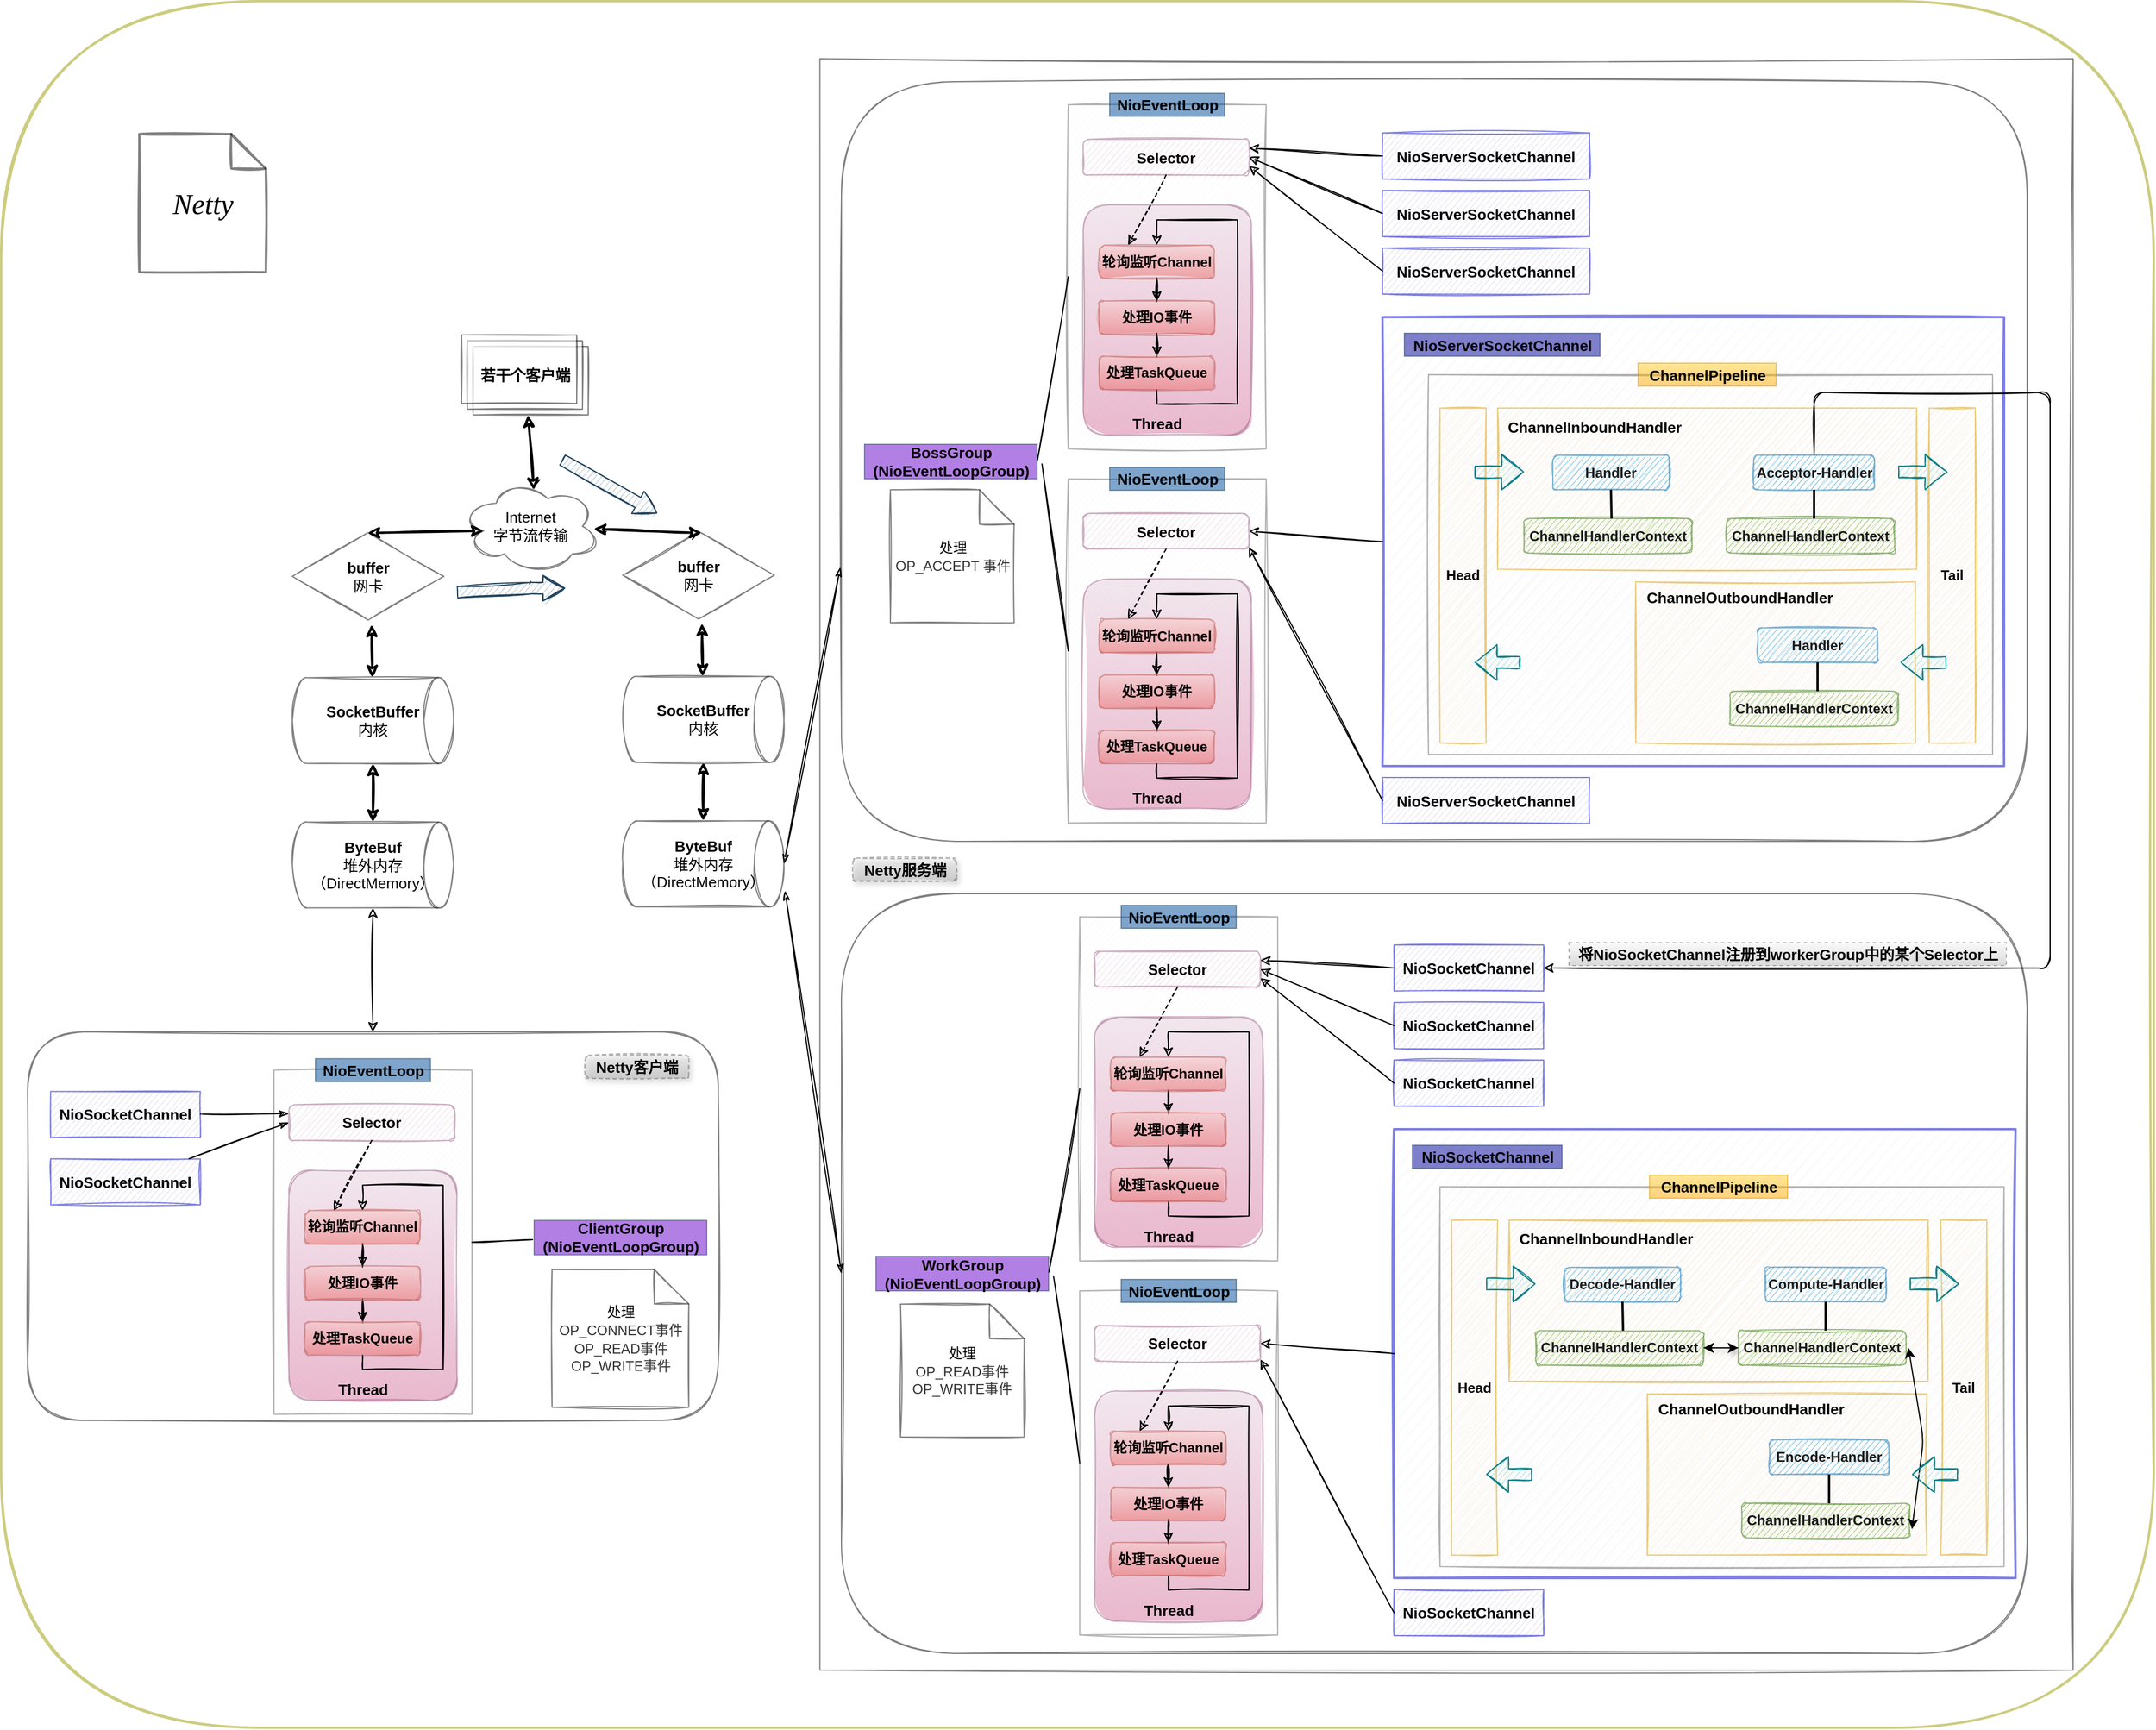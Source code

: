 <mxfile version="14.4.3" type="github">
  <diagram id="TzKk4-lQJNCVYzmnU276" name="Page-1">
    <mxGraphModel dx="2682" dy="1656" grid="1" gridSize="10" guides="1" tooltips="1" connect="1" arrows="1" fold="1" page="1" pageScale="1" pageWidth="827" pageHeight="1169" math="0" shadow="0">
      <root>
        <object label="" id="0">
          <mxCell />
        </object>
        <mxCell id="1" parent="0" />
        <mxCell id="UOfa2wY4roshWCC6e1EP-240" value="" style="rounded=1;whiteSpace=wrap;html=1;shadow=0;glass=0;sketch=1;strokeWidth=2;fontFamily=Georgia;fontSize=13;opacity=50;strokeColor=#999900;" vertex="1" parent="1">
          <mxGeometry x="-1080" y="-590" width="1870" height="1500" as="geometry" />
        </mxCell>
        <mxCell id="UOfa2wY4roshWCC6e1EP-242" value="" style="shape=note;whiteSpace=wrap;html=1;backgroundOutline=1;darkOpacity=0.05;rounded=1;shadow=0;glass=0;sketch=1;strokeWidth=2;fontFamily=Georgia;fontSize=25;opacity=50;" vertex="1" parent="1">
          <mxGeometry x="-960" y="-474.5" width="110" height="120" as="geometry" />
        </mxCell>
        <mxCell id="UOfa2wY4roshWCC6e1EP-230" value="" style="rounded=0;whiteSpace=wrap;html=1;shadow=0;glass=0;sketch=1;strokeWidth=1;fontFamily=Helvetica;fontSize=13;opacity=50;" vertex="1" parent="1">
          <mxGeometry x="-368.75" y="-540" width="1088.75" height="1400" as="geometry" />
        </mxCell>
        <mxCell id="UOfa2wY4roshWCC6e1EP-226" value="" style="rounded=1;whiteSpace=wrap;html=1;shadow=0;glass=0;sketch=1;strokeWidth=1;fontFamily=Helvetica;fontSize=13;opacity=50;" vertex="1" parent="1">
          <mxGeometry x="-1057" y="305.5" width="600" height="337.5" as="geometry" />
        </mxCell>
        <mxCell id="UOfa2wY4roshWCC6e1EP-113" value="" style="rounded=1;whiteSpace=wrap;html=1;shadow=0;glass=0;sketch=1;strokeWidth=1;fontFamily=Helvetica;fontSize=13;opacity=50;" vertex="1" parent="1">
          <mxGeometry x="-350" y="185.5" width="1030" height="660" as="geometry" />
        </mxCell>
        <mxCell id="UOfa2wY4roshWCC6e1EP-80" value="" style="rounded=0;whiteSpace=wrap;html=1;shadow=0;glass=0;sketch=1;strokeWidth=1;fontFamily=Helvetica;fontSize=13;opacity=50;fillColor=#f5f5f5;strokeColor=#666666;fontColor=#333333;" vertex="1" parent="1">
          <mxGeometry x="-143" y="530.5" width="172" height="299" as="geometry" />
        </mxCell>
        <mxCell id="UOfa2wY4roshWCC6e1EP-73" value="" style="rounded=1;whiteSpace=wrap;html=1;shadow=0;glass=0;sketch=1;strokeColor=#996185;strokeWidth=1;fillColor=#e6d0de;fontFamily=Helvetica;opacity=50;gradientColor=#d5739d;" vertex="1" parent="1">
          <mxGeometry x="-130" y="617.5" width="146" height="200" as="geometry" />
        </mxCell>
        <mxCell id="UOfa2wY4roshWCC6e1EP-52" value="" style="rounded=0;whiteSpace=wrap;html=1;shadow=0;glass=0;sketch=1;opacity=50;fillStyle=auto;fillColor=#f5f5f5;fontColor=#333333;strokeColor=#0000CC;strokeWidth=2;" vertex="1" parent="1">
          <mxGeometry x="130" y="390" width="540" height="390" as="geometry" />
        </mxCell>
        <mxCell id="UOfa2wY4roshWCC6e1EP-42" value="" style="rounded=0;whiteSpace=wrap;html=1;shadow=0;glass=0;sketch=1;opacity=50;fillStyle=auto;fillColor=#f5f5f5;strokeColor=#666666;fontColor=#333333;" vertex="1" parent="1">
          <mxGeometry x="170" y="440" width="490" height="330" as="geometry" />
        </mxCell>
        <mxCell id="UOfa2wY4roshWCC6e1EP-40" value="&lt;b&gt;Head&lt;/b&gt;" style="rounded=0;whiteSpace=wrap;html=1;shadow=0;glass=0;sketch=1;opacity=50;fillColor=#ffe6cc;strokeColor=#d79b00;" vertex="1" parent="1">
          <mxGeometry x="180" y="469" width="40" height="291" as="geometry" />
        </mxCell>
        <mxCell id="UOfa2wY4roshWCC6e1EP-37" value="&lt;p style=&quot;line-height: 100%&quot;&gt;&lt;br&gt;&lt;/p&gt;" style="rounded=0;whiteSpace=wrap;html=1;shadow=0;glass=0;sketch=1;strokeColor=#d79b00;opacity=50;fillColor=#ffe6cc;labelPosition=center;verticalLabelPosition=middle;align=center;verticalAlign=middle;" vertex="1" parent="1">
          <mxGeometry x="350" y="620" width="243" height="140" as="geometry" />
        </mxCell>
        <mxCell id="UOfa2wY4roshWCC6e1EP-31" value="&lt;p style=&quot;line-height: 100%&quot;&gt;&lt;br&gt;&lt;/p&gt;" style="rounded=0;whiteSpace=wrap;html=1;shadow=0;glass=0;sketch=1;strokeColor=#d79b00;opacity=50;fillColor=#ffe6cc;labelPosition=center;verticalLabelPosition=middle;align=center;verticalAlign=middle;" vertex="1" parent="1">
          <mxGeometry x="230" y="469" width="364" height="140" as="geometry" />
        </mxCell>
        <mxCell id="UOfa2wY4roshWCC6e1EP-7" value="&lt;p&gt;&lt;b&gt;&lt;font color=&quot;#1a1a1a&quot;&gt;Decode-Handler&lt;/font&gt;&lt;/b&gt;&lt;/p&gt;" style="rounded=1;whiteSpace=wrap;html=1;shadow=0;glass=0;sketch=1;opacity=50;fillColor=#1ba1e2;strokeColor=#006EAF;fillStyle=auto;fontColor=#ffffff;" vertex="1" parent="1">
          <mxGeometry x="278" y="510" width="101" height="30" as="geometry" />
        </mxCell>
        <mxCell id="UOfa2wY4roshWCC6e1EP-29" value="" style="edgeStyle=orthogonalEdgeStyle;rounded=0;orthogonalLoop=1;jettySize=auto;html=1;shadow=1;strokeWidth=1;" edge="1" parent="1" source="UOfa2wY4roshWCC6e1EP-14" target="UOfa2wY4roshWCC6e1EP-27">
          <mxGeometry relative="1" as="geometry">
            <Array as="points">
              <mxPoint x="419" y="580" />
              <mxPoint x="419" y="580" />
            </Array>
          </mxGeometry>
        </mxCell>
        <mxCell id="UOfa2wY4roshWCC6e1EP-14" value="&lt;font color=&quot;#1a1a1a&quot;&gt;&lt;b&gt;ChannelHandlerContext&lt;/b&gt;&lt;/font&gt;" style="whiteSpace=wrap;html=1;rounded=1;shadow=0;fontColor=#ffffff;strokeColor=#2D7600;fillColor=#60a917;glass=0;opacity=50;sketch=1;fillStyle=auto;" vertex="1" parent="1">
          <mxGeometry x="253" y="565" width="146" height="30" as="geometry" />
        </mxCell>
        <mxCell id="UOfa2wY4roshWCC6e1EP-18" value="" style="endArrow=none;html=1;entryX=0.5;entryY=1;entryDx=0;entryDy=0;strokeWidth=2;" edge="1" parent="1" target="UOfa2wY4roshWCC6e1EP-7">
          <mxGeometry width="50" height="50" relative="1" as="geometry">
            <mxPoint x="329" y="565" as="sourcePoint" />
            <mxPoint x="379" y="515" as="targetPoint" />
            <Array as="points" />
          </mxGeometry>
        </mxCell>
        <mxCell id="UOfa2wY4roshWCC6e1EP-26" value="&lt;p&gt;&lt;b&gt;&lt;font color=&quot;#1a1a1a&quot;&gt;Compute-Handler&lt;/font&gt;&lt;/b&gt;&lt;/p&gt;" style="rounded=1;whiteSpace=wrap;html=1;shadow=0;glass=0;sketch=1;opacity=50;fillColor=#1ba1e2;strokeColor=#006EAF;fillStyle=auto;fontColor=#ffffff;" vertex="1" parent="1">
          <mxGeometry x="452.5" y="510" width="105" height="30" as="geometry" />
        </mxCell>
        <mxCell id="UOfa2wY4roshWCC6e1EP-30" value="" style="edgeStyle=orthogonalEdgeStyle;rounded=0;orthogonalLoop=1;jettySize=auto;html=1;shadow=0;strokeWidth=1;" edge="1" parent="1" source="UOfa2wY4roshWCC6e1EP-27" target="UOfa2wY4roshWCC6e1EP-14">
          <mxGeometry relative="1" as="geometry" />
        </mxCell>
        <mxCell id="UOfa2wY4roshWCC6e1EP-27" value="&lt;font color=&quot;#1a1a1a&quot;&gt;&lt;b&gt;ChannelHandlerContext&lt;/b&gt;&lt;/font&gt;" style="whiteSpace=wrap;html=1;rounded=1;shadow=0;fontColor=#ffffff;strokeColor=#2D7600;fillColor=#60a917;glass=0;opacity=50;sketch=1;fillStyle=auto;" vertex="1" parent="1">
          <mxGeometry x="429" y="565" width="146" height="30" as="geometry" />
        </mxCell>
        <mxCell id="UOfa2wY4roshWCC6e1EP-28" value="" style="endArrow=none;html=1;entryX=0.5;entryY=1;entryDx=0;entryDy=0;strokeWidth=2;" edge="1" parent="1" target="UOfa2wY4roshWCC6e1EP-26">
          <mxGeometry width="50" height="50" relative="1" as="geometry">
            <mxPoint x="505" y="565" as="sourcePoint" />
            <mxPoint x="555" y="515" as="targetPoint" />
            <Array as="points" />
          </mxGeometry>
        </mxCell>
        <mxCell id="UOfa2wY4roshWCC6e1EP-32" value="&lt;p&gt;&lt;b&gt;&lt;font color=&quot;#1a1a1a&quot;&gt;Encode-Handler&lt;/font&gt;&lt;/b&gt;&lt;/p&gt;" style="rounded=1;whiteSpace=wrap;html=1;shadow=0;glass=0;sketch=1;opacity=50;fillColor=#1ba1e2;strokeColor=#006EAF;fillStyle=auto;fontColor=#ffffff;" vertex="1" parent="1">
          <mxGeometry x="456" y="660" width="104" height="30" as="geometry" />
        </mxCell>
        <mxCell id="UOfa2wY4roshWCC6e1EP-33" value="&lt;font color=&quot;#1a1a1a&quot;&gt;&lt;b&gt;ChannelHandlerContext&lt;/b&gt;&lt;/font&gt;" style="whiteSpace=wrap;html=1;rounded=1;shadow=0;fontColor=#ffffff;strokeColor=#2D7600;fillColor=#60a917;glass=0;opacity=50;sketch=1;fillStyle=auto;" vertex="1" parent="1">
          <mxGeometry x="432" y="715" width="146" height="30" as="geometry" />
        </mxCell>
        <mxCell id="UOfa2wY4roshWCC6e1EP-34" value="" style="endArrow=none;html=1;entryX=0.5;entryY=1;entryDx=0;entryDy=0;strokeWidth=2;" edge="1" parent="1" target="UOfa2wY4roshWCC6e1EP-32">
          <mxGeometry width="50" height="50" relative="1" as="geometry">
            <mxPoint x="508" y="715" as="sourcePoint" />
            <mxPoint x="558" y="665" as="targetPoint" />
            <Array as="points" />
          </mxGeometry>
        </mxCell>
        <mxCell id="UOfa2wY4roshWCC6e1EP-35" value="&lt;font style=&quot;vertical-align: inherit&quot;&gt;&lt;font style=&quot;vertical-align: inherit&quot;&gt;&lt;font style=&quot;vertical-align: inherit&quot;&gt;&lt;font style=&quot;vertical-align: inherit&quot;&gt;&lt;font style=&quot;vertical-align: inherit&quot;&gt;&lt;font style=&quot;vertical-align: inherit&quot;&gt;&lt;font style=&quot;vertical-align: inherit&quot;&gt;&lt;font style=&quot;vertical-align: inherit ; font-size: 13px&quot;&gt;ChannelInboundHandler&lt;/font&gt;&lt;/font&gt;&lt;/font&gt;&lt;/font&gt;&lt;/font&gt;&lt;/font&gt;&lt;/font&gt;&lt;/font&gt;" style="text;html=1;resizable=0;autosize=1;align=center;verticalAlign=middle;points=[];fillColor=none;strokeColor=none;rounded=0;shadow=0;glass=0;sketch=1;opacity=50;fontStyle=1" vertex="1" parent="1">
          <mxGeometry x="229" y="475" width="170" height="20" as="geometry" />
        </mxCell>
        <mxCell id="UOfa2wY4roshWCC6e1EP-38" value="&lt;font style=&quot;vertical-align: inherit&quot;&gt;&lt;font style=&quot;vertical-align: inherit&quot;&gt;&lt;font style=&quot;vertical-align: inherit&quot;&gt;&lt;font style=&quot;vertical-align: inherit&quot;&gt;&lt;font style=&quot;vertical-align: inherit&quot;&gt;&lt;font style=&quot;vertical-align: inherit&quot;&gt;&lt;font style=&quot;vertical-align: inherit&quot;&gt;&lt;font style=&quot;vertical-align: inherit ; font-size: 13px&quot;&gt;ChannelOutboundHandler&lt;/font&gt;&lt;/font&gt;&lt;/font&gt;&lt;/font&gt;&lt;/font&gt;&lt;/font&gt;&lt;/font&gt;&lt;/font&gt;" style="text;html=1;resizable=0;autosize=1;align=center;verticalAlign=middle;points=[];fillColor=none;strokeColor=none;rounded=0;shadow=0;glass=0;sketch=1;opacity=50;fontStyle=1" vertex="1" parent="1">
          <mxGeometry x="350" y="623" width="180" height="20" as="geometry" />
        </mxCell>
        <mxCell id="UOfa2wY4roshWCC6e1EP-39" value="" style="endArrow=classic;startArrow=classic;html=1;shadow=0;strokeWidth=1;exitX=1;exitY=0.75;exitDx=0;exitDy=0;sketch=0;" edge="1" parent="1">
          <mxGeometry width="50" height="50" relative="1" as="geometry">
            <mxPoint x="580" y="737.5" as="sourcePoint" />
            <mxPoint x="577" y="580" as="targetPoint" />
            <Array as="points">
              <mxPoint x="590" y="660" />
            </Array>
          </mxGeometry>
        </mxCell>
        <mxCell id="UOfa2wY4roshWCC6e1EP-41" value="&lt;b&gt;Tail&lt;/b&gt;" style="rounded=0;whiteSpace=wrap;html=1;shadow=0;glass=0;sketch=1;opacity=50;fillColor=#ffe6cc;strokeColor=#d79b00;" vertex="1" parent="1">
          <mxGeometry x="605" y="469" width="40" height="291" as="geometry" />
        </mxCell>
        <mxCell id="UOfa2wY4roshWCC6e1EP-43" value="&lt;font style=&quot;vertical-align: inherit&quot;&gt;&lt;font style=&quot;vertical-align: inherit&quot;&gt;&lt;font style=&quot;vertical-align: inherit&quot;&gt;&lt;font style=&quot;vertical-align: inherit&quot;&gt;&lt;font style=&quot;vertical-align: inherit&quot;&gt;&lt;font style=&quot;vertical-align: inherit&quot;&gt;&lt;font style=&quot;vertical-align: inherit&quot;&gt;&lt;font style=&quot;vertical-align: inherit ; font-size: 13px&quot;&gt;ChannelPipeline&lt;/font&gt;&lt;/font&gt;&lt;/font&gt;&lt;/font&gt;&lt;/font&gt;&lt;/font&gt;&lt;/font&gt;&lt;/font&gt;" style="text;html=1;resizable=0;autosize=1;align=center;verticalAlign=middle;points=[];rounded=0;shadow=0;glass=0;sketch=0;opacity=50;fontStyle=1;fillColor=#ffcd28;strokeColor=#d79b00;gradientColor=#ffa500;" vertex="1" parent="1">
          <mxGeometry x="352" y="430" width="120" height="20" as="geometry" />
        </mxCell>
        <mxCell id="UOfa2wY4roshWCC6e1EP-46" value="" style="shape=flexArrow;endArrow=classic;html=1;shadow=0;strokeWidth=1;fillColor=#b0e3e6;strokeColor=#0e8088;sketch=1;" edge="1" parent="1">
          <mxGeometry width="50" height="50" relative="1" as="geometry">
            <mxPoint x="210" y="524.5" as="sourcePoint" />
            <mxPoint x="253" y="524.5" as="targetPoint" />
          </mxGeometry>
        </mxCell>
        <mxCell id="UOfa2wY4roshWCC6e1EP-48" value="" style="shape=flexArrow;endArrow=classic;html=1;shadow=0;strokeWidth=1;fillColor=#b0e3e6;strokeColor=#0e8088;sketch=1;" edge="1" parent="1">
          <mxGeometry width="50" height="50" relative="1" as="geometry">
            <mxPoint x="620" y="690" as="sourcePoint" />
            <mxPoint x="580" y="690" as="targetPoint" />
          </mxGeometry>
        </mxCell>
        <mxCell id="UOfa2wY4roshWCC6e1EP-49" value="" style="shape=flexArrow;endArrow=classic;html=1;shadow=0;strokeWidth=1;fillColor=#b0e3e6;strokeColor=#0e8088;sketch=1;" edge="1" parent="1">
          <mxGeometry width="50" height="50" relative="1" as="geometry">
            <mxPoint x="250" y="690" as="sourcePoint" />
            <mxPoint x="210" y="690" as="targetPoint" />
          </mxGeometry>
        </mxCell>
        <mxCell id="UOfa2wY4roshWCC6e1EP-50" value="" style="shape=flexArrow;endArrow=classic;html=1;shadow=0;strokeWidth=1;fillColor=#b0e3e6;strokeColor=#0e8088;sketch=1;" edge="1" parent="1">
          <mxGeometry width="50" height="50" relative="1" as="geometry">
            <mxPoint x="578" y="524.5" as="sourcePoint" />
            <mxPoint x="621" y="524.5" as="targetPoint" />
          </mxGeometry>
        </mxCell>
        <mxCell id="UOfa2wY4roshWCC6e1EP-53" value="&lt;span style=&quot;font-size: 13px&quot;&gt;NioSocketChannel&lt;/span&gt;" style="text;html=1;resizable=0;autosize=1;align=center;verticalAlign=middle;points=[];rounded=0;shadow=0;glass=0;sketch=0;opacity=50;fontStyle=1;strokeColor=#23445d;fillColor=#000099;" vertex="1" parent="1">
          <mxGeometry x="146" y="404" width="130" height="20" as="geometry" />
        </mxCell>
        <mxCell id="UOfa2wY4roshWCC6e1EP-54" value="&lt;b&gt;&lt;font style=&quot;font-size: 13px&quot;&gt;NioSocketChannel&lt;/font&gt;&lt;/b&gt;" style="rounded=0;whiteSpace=wrap;html=1;shadow=0;glass=0;sketch=1;strokeWidth=1;fillColor=#d0cee2;opacity=50;fillStyle=auto;strokeColor=#0000CC;" vertex="1" parent="1">
          <mxGeometry x="130" y="790" width="130" height="40" as="geometry" />
        </mxCell>
        <mxCell id="UOfa2wY4roshWCC6e1EP-55" value="&lt;b&gt;&lt;font style=&quot;font-size: 13px&quot;&gt;NioSocketChannel&lt;/font&gt;&lt;/b&gt;" style="rounded=0;whiteSpace=wrap;html=1;shadow=0;glass=0;sketch=1;strokeWidth=1;fillColor=#d0cee2;opacity=50;fillStyle=auto;strokeColor=#0000CC;" vertex="1" parent="1">
          <mxGeometry x="130" y="230" width="130" height="40" as="geometry" />
        </mxCell>
        <mxCell id="UOfa2wY4roshWCC6e1EP-56" value="&lt;b&gt;&lt;font style=&quot;font-size: 13px&quot;&gt;NioSocketChannel&lt;/font&gt;&lt;/b&gt;" style="rounded=0;whiteSpace=wrap;html=1;shadow=0;glass=0;sketch=1;strokeWidth=1;fillColor=#d0cee2;opacity=50;fillStyle=auto;strokeColor=#0000CC;" vertex="1" parent="1">
          <mxGeometry x="130" y="280" width="130" height="40" as="geometry" />
        </mxCell>
        <mxCell id="UOfa2wY4roshWCC6e1EP-62" value="" style="edgeStyle=orthogonalEdgeStyle;rounded=0;sketch=1;orthogonalLoop=1;jettySize=auto;html=1;shadow=0;strokeWidth=1;fontFamily=Helvetica;" edge="1" parent="1" source="UOfa2wY4roshWCC6e1EP-57" target="UOfa2wY4roshWCC6e1EP-58">
          <mxGeometry relative="1" as="geometry" />
        </mxCell>
        <mxCell id="UOfa2wY4roshWCC6e1EP-57" value="&lt;font color=&quot;#000000&quot;&gt;轮询监听Channel&lt;/font&gt;" style="rounded=1;whiteSpace=wrap;html=1;shadow=0;glass=0;sketch=1;strokeColor=#b85450;strokeWidth=1;opacity=50;fontStyle=1;fontFamily=Helvetica;fillColor=#f8cecc;gradientColor=#ea6b66;" vertex="1" parent="1">
          <mxGeometry x="-116" y="652.5" width="100" height="29" as="geometry" />
        </mxCell>
        <mxCell id="UOfa2wY4roshWCC6e1EP-63" value="" style="edgeStyle=orthogonalEdgeStyle;rounded=0;sketch=1;orthogonalLoop=1;jettySize=auto;html=1;shadow=0;strokeWidth=1;fontFamily=Helvetica;" edge="1" parent="1" source="UOfa2wY4roshWCC6e1EP-58" target="UOfa2wY4roshWCC6e1EP-59">
          <mxGeometry relative="1" as="geometry" />
        </mxCell>
        <mxCell id="UOfa2wY4roshWCC6e1EP-58" value="&lt;font color=&quot;#000000&quot;&gt;处理IO事件&lt;/font&gt;" style="rounded=1;whiteSpace=wrap;html=1;shadow=0;glass=0;sketch=1;strokeColor=#b85450;strokeWidth=1;fillColor=#f8cecc;opacity=50;fontStyle=1;fontFamily=Helvetica;gradientColor=#ea6b66;" vertex="1" parent="1">
          <mxGeometry x="-116" y="701" width="100" height="29" as="geometry" />
        </mxCell>
        <mxCell id="UOfa2wY4roshWCC6e1EP-70" value="" style="edgeStyle=orthogonalEdgeStyle;rounded=0;sketch=1;orthogonalLoop=1;jettySize=auto;html=1;shadow=0;strokeWidth=1;fontFamily=Helvetica;entryX=0.5;entryY=0;entryDx=0;entryDy=0;" edge="1" parent="1" source="UOfa2wY4roshWCC6e1EP-59" target="UOfa2wY4roshWCC6e1EP-57">
          <mxGeometry relative="1" as="geometry">
            <mxPoint x="74" y="890.5" as="targetPoint" />
            <Array as="points">
              <mxPoint x="-66" y="790.5" />
              <mxPoint x="4" y="790.5" />
              <mxPoint x="4" y="630.5" />
              <mxPoint x="-66" y="630.5" />
            </Array>
          </mxGeometry>
        </mxCell>
        <mxCell id="UOfa2wY4roshWCC6e1EP-59" value="&lt;font color=&quot;#000000&quot;&gt;处理TaskQueue&lt;/font&gt;" style="rounded=1;whiteSpace=wrap;html=1;shadow=0;glass=0;sketch=1;strokeColor=#b85450;strokeWidth=1;fillColor=#f8cecc;opacity=50;fontStyle=1;fontFamily=Helvetica;gradientColor=#ea6b66;" vertex="1" parent="1">
          <mxGeometry x="-116" y="749" width="100" height="29" as="geometry" />
        </mxCell>
        <mxCell id="UOfa2wY4roshWCC6e1EP-74" value="Thread" style="text;html=1;resizable=0;autosize=1;align=center;verticalAlign=middle;points=[];rounded=0;shadow=0;glass=0;sketch=1;fontFamily=Helvetica;opacity=50;fontStyle=1;fontSize=13;" vertex="1" parent="1">
          <mxGeometry x="-96" y="797.5" width="60" height="20" as="geometry" />
        </mxCell>
        <mxCell id="UOfa2wY4roshWCC6e1EP-75" value="Selector" style="rounded=1;whiteSpace=wrap;html=1;shadow=0;glass=0;sketch=1;strokeWidth=1;fontFamily=Helvetica;fontSize=13;opacity=50;fillColor=#E6D0DE;strokeColor=#996185;fontStyle=1" vertex="1" parent="1">
          <mxGeometry x="-130" y="560.5" width="144" height="31" as="geometry" />
        </mxCell>
        <mxCell id="UOfa2wY4roshWCC6e1EP-81" value="&lt;span style=&quot;font-size: 13px&quot;&gt;NioEventLoop&lt;/span&gt;" style="text;html=1;resizable=0;autosize=1;align=center;verticalAlign=middle;points=[];rounded=0;shadow=0;glass=0;sketch=0;opacity=50;fontStyle=1;strokeColor=#23445d;fillColor=#004C99;" vertex="1" parent="1">
          <mxGeometry x="-107" y="520.5" width="100" height="20" as="geometry" />
        </mxCell>
        <mxCell id="UOfa2wY4roshWCC6e1EP-82" value="&lt;b&gt;&lt;font style=&quot;font-size: 13px&quot;&gt;NioSocketChannel&lt;/font&gt;&lt;/b&gt;" style="rounded=0;whiteSpace=wrap;html=1;shadow=0;glass=0;sketch=1;strokeWidth=1;fillColor=#d0cee2;opacity=50;fillStyle=auto;strokeColor=#0000CC;" vertex="1" parent="1">
          <mxGeometry x="130" y="330" width="130" height="40" as="geometry" />
        </mxCell>
        <mxCell id="UOfa2wY4roshWCC6e1EP-86" value="" style="endArrow=classic;html=1;shadow=0;strokeWidth=1;fontFamily=Helvetica;fontSize=13;exitX=0;exitY=0.5;exitDx=0;exitDy=0;entryX=1;entryY=0.5;entryDx=0;entryDy=0;sketch=1;" edge="1" parent="1" source="UOfa2wY4roshWCC6e1EP-52" target="UOfa2wY4roshWCC6e1EP-75">
          <mxGeometry width="50" height="50" relative="1" as="geometry">
            <mxPoint x="40" y="623" as="sourcePoint" />
            <mxPoint x="90" y="573" as="targetPoint" />
          </mxGeometry>
        </mxCell>
        <mxCell id="UOfa2wY4roshWCC6e1EP-87" value="" style="endArrow=classic;html=1;shadow=0;strokeWidth=1;fontFamily=Helvetica;fontSize=13;exitX=0;exitY=0.5;exitDx=0;exitDy=0;sketch=1;" edge="1" parent="1" source="UOfa2wY4roshWCC6e1EP-54">
          <mxGeometry width="50" height="50" relative="1" as="geometry">
            <mxPoint x="60" y="699.5" as="sourcePoint" />
            <mxPoint x="14" y="590" as="targetPoint" />
          </mxGeometry>
        </mxCell>
        <mxCell id="UOfa2wY4roshWCC6e1EP-97" value="" style="rounded=0;whiteSpace=wrap;html=1;shadow=0;glass=0;sketch=1;strokeWidth=1;fontFamily=Helvetica;fontSize=13;opacity=50;fillColor=#f5f5f5;strokeColor=#666666;fontColor=#333333;" vertex="1" parent="1">
          <mxGeometry x="-143" y="205.5" width="172" height="299" as="geometry" />
        </mxCell>
        <mxCell id="UOfa2wY4roshWCC6e1EP-98" value="" style="rounded=1;whiteSpace=wrap;html=1;shadow=0;glass=0;sketch=1;strokeColor=#996185;strokeWidth=1;fillColor=#e6d0de;fontFamily=Helvetica;opacity=50;gradientColor=#d5739d;" vertex="1" parent="1">
          <mxGeometry x="-130" y="292.5" width="146" height="200" as="geometry" />
        </mxCell>
        <mxCell id="UOfa2wY4roshWCC6e1EP-99" value="" style="edgeStyle=orthogonalEdgeStyle;rounded=0;sketch=1;orthogonalLoop=1;jettySize=auto;html=1;shadow=0;strokeWidth=1;fontFamily=Helvetica;" edge="1" parent="1" source="UOfa2wY4roshWCC6e1EP-100" target="UOfa2wY4roshWCC6e1EP-102">
          <mxGeometry relative="1" as="geometry" />
        </mxCell>
        <mxCell id="UOfa2wY4roshWCC6e1EP-100" value="&lt;font color=&quot;#000000&quot;&gt;轮询监听Channel&lt;/font&gt;" style="rounded=1;whiteSpace=wrap;html=1;shadow=0;glass=0;sketch=1;strokeColor=#b85450;strokeWidth=1;opacity=50;fontStyle=1;fontFamily=Helvetica;fillColor=#f8cecc;gradientColor=#ea6b66;" vertex="1" parent="1">
          <mxGeometry x="-116" y="327.5" width="100" height="29" as="geometry" />
        </mxCell>
        <mxCell id="UOfa2wY4roshWCC6e1EP-101" value="" style="edgeStyle=orthogonalEdgeStyle;rounded=0;sketch=1;orthogonalLoop=1;jettySize=auto;html=1;shadow=0;strokeWidth=1;fontFamily=Helvetica;" edge="1" parent="1" source="UOfa2wY4roshWCC6e1EP-102" target="UOfa2wY4roshWCC6e1EP-104">
          <mxGeometry relative="1" as="geometry" />
        </mxCell>
        <mxCell id="UOfa2wY4roshWCC6e1EP-102" value="&lt;font color=&quot;#000000&quot;&gt;处理IO事件&lt;/font&gt;" style="rounded=1;whiteSpace=wrap;html=1;shadow=0;glass=0;sketch=1;strokeColor=#b85450;strokeWidth=1;fillColor=#f8cecc;opacity=50;fontStyle=1;fontFamily=Helvetica;gradientColor=#ea6b66;" vertex="1" parent="1">
          <mxGeometry x="-116" y="376" width="100" height="29" as="geometry" />
        </mxCell>
        <mxCell id="UOfa2wY4roshWCC6e1EP-103" value="" style="edgeStyle=orthogonalEdgeStyle;rounded=0;sketch=1;orthogonalLoop=1;jettySize=auto;html=1;shadow=0;strokeWidth=1;fontFamily=Helvetica;entryX=0.5;entryY=0;entryDx=0;entryDy=0;" edge="1" parent="1" source="UOfa2wY4roshWCC6e1EP-104" target="UOfa2wY4roshWCC6e1EP-100">
          <mxGeometry relative="1" as="geometry">
            <mxPoint x="74" y="565.5" as="targetPoint" />
            <Array as="points">
              <mxPoint x="-66" y="465.5" />
              <mxPoint x="4" y="465.5" />
              <mxPoint x="4" y="305.5" />
              <mxPoint x="-66" y="305.5" />
            </Array>
          </mxGeometry>
        </mxCell>
        <mxCell id="UOfa2wY4roshWCC6e1EP-104" value="&lt;font color=&quot;#000000&quot;&gt;处理TaskQueue&lt;/font&gt;" style="rounded=1;whiteSpace=wrap;html=1;shadow=0;glass=0;sketch=1;strokeColor=#b85450;strokeWidth=1;fillColor=#f8cecc;opacity=50;fontStyle=1;fontFamily=Helvetica;gradientColor=#ea6b66;" vertex="1" parent="1">
          <mxGeometry x="-116" y="424" width="100" height="29" as="geometry" />
        </mxCell>
        <mxCell id="UOfa2wY4roshWCC6e1EP-105" value="Thread" style="text;html=1;resizable=0;autosize=1;align=center;verticalAlign=middle;points=[];rounded=0;shadow=0;glass=0;sketch=1;fontFamily=Helvetica;opacity=50;fontStyle=1;fontSize=13;" vertex="1" parent="1">
          <mxGeometry x="-96" y="472.5" width="60" height="20" as="geometry" />
        </mxCell>
        <mxCell id="UOfa2wY4roshWCC6e1EP-106" value="Selector" style="rounded=1;whiteSpace=wrap;html=1;shadow=0;glass=0;sketch=1;strokeWidth=1;fontFamily=Helvetica;fontSize=13;opacity=50;fillColor=#E6D0DE;strokeColor=#996185;fontStyle=1" vertex="1" parent="1">
          <mxGeometry x="-130" y="235.5" width="144" height="31" as="geometry" />
        </mxCell>
        <mxCell id="UOfa2wY4roshWCC6e1EP-107" value="&lt;span style=&quot;font-size: 13px&quot;&gt;NioEventLoop&lt;/span&gt;" style="text;html=1;resizable=0;autosize=1;align=center;verticalAlign=middle;points=[];rounded=0;shadow=0;glass=0;sketch=0;opacity=50;fontStyle=1;strokeColor=#23445d;fillColor=#004C99;" vertex="1" parent="1">
          <mxGeometry x="-107" y="195.5" width="100" height="20" as="geometry" />
        </mxCell>
        <mxCell id="UOfa2wY4roshWCC6e1EP-91" value="" style="endArrow=classic;html=1;shadow=0;strokeWidth=1;fontFamily=Helvetica;fontSize=13;exitX=0;exitY=0.5;exitDx=0;exitDy=0;sketch=1;entryX=1;entryY=0.75;entryDx=0;entryDy=0;" edge="1" parent="1" source="UOfa2wY4roshWCC6e1EP-82" target="UOfa2wY4roshWCC6e1EP-106">
          <mxGeometry width="50" height="50" relative="1" as="geometry">
            <mxPoint y="190" as="sourcePoint" />
            <mxPoint x="15" y="315.5" as="targetPoint" />
          </mxGeometry>
        </mxCell>
        <mxCell id="UOfa2wY4roshWCC6e1EP-90" value="" style="endArrow=classic;html=1;shadow=0;strokeWidth=1;fontFamily=Helvetica;fontSize=13;exitX=0;exitY=0.5;exitDx=0;exitDy=0;sketch=1;entryX=1;entryY=0.5;entryDx=0;entryDy=0;" edge="1" parent="1" source="UOfa2wY4roshWCC6e1EP-56" target="UOfa2wY4roshWCC6e1EP-106">
          <mxGeometry width="50" height="50" relative="1" as="geometry">
            <mxPoint x="50" y="370" as="sourcePoint" />
            <mxPoint x="15" y="300" as="targetPoint" />
          </mxGeometry>
        </mxCell>
        <mxCell id="UOfa2wY4roshWCC6e1EP-89" value="" style="endArrow=classic;html=1;shadow=0;strokeWidth=1;fontFamily=Helvetica;fontSize=13;exitX=0;exitY=0.5;exitDx=0;exitDy=0;entryX=1;entryY=0.25;entryDx=0;entryDy=0;sketch=1;" edge="1" parent="1" source="UOfa2wY4roshWCC6e1EP-55" target="UOfa2wY4roshWCC6e1EP-106">
          <mxGeometry width="50" height="50" relative="1" as="geometry">
            <mxPoint x="20" y="260" as="sourcePoint" />
            <mxPoint x="15" y="284.5" as="targetPoint" />
          </mxGeometry>
        </mxCell>
        <mxCell id="UOfa2wY4roshWCC6e1EP-108" value="" style="endArrow=classic;html=1;shadow=0;strokeWidth=1;fontFamily=Helvetica;fontSize=13;entryX=0.25;entryY=0;entryDx=0;entryDy=0;exitX=0.5;exitY=1;exitDx=0;exitDy=0;rounded=1;sketch=1;endFill=1;dashed=1;" edge="1" parent="1" source="UOfa2wY4roshWCC6e1EP-106" target="UOfa2wY4roshWCC6e1EP-100">
          <mxGeometry width="50" height="50" relative="1" as="geometry">
            <mxPoint x="-200" y="274.5" as="sourcePoint" />
            <mxPoint x="-160" y="238.5" as="targetPoint" />
          </mxGeometry>
        </mxCell>
        <mxCell id="UOfa2wY4roshWCC6e1EP-94" value="" style="endArrow=classic;html=1;shadow=0;strokeWidth=1;fontFamily=Helvetica;fontSize=13;entryX=0.25;entryY=0;entryDx=0;entryDy=0;exitX=0.5;exitY=1;exitDx=0;exitDy=0;rounded=1;sketch=1;endFill=1;dashed=1;" edge="1" parent="1" source="UOfa2wY4roshWCC6e1EP-75" target="UOfa2wY4roshWCC6e1EP-57">
          <mxGeometry width="50" height="50" relative="1" as="geometry">
            <mxPoint x="-200" y="599.5" as="sourcePoint" />
            <mxPoint x="-160" y="563.5" as="targetPoint" />
          </mxGeometry>
        </mxCell>
        <mxCell id="UOfa2wY4roshWCC6e1EP-109" value="&lt;span style=&quot;font-size: 13px&quot;&gt;WorkGroup&lt;br&gt;(NioEventLoopGroup)&lt;br&gt;&lt;/span&gt;" style="text;html=1;resizable=0;autosize=1;align=center;verticalAlign=middle;points=[];rounded=0;shadow=0;glass=0;sketch=0;opacity=50;fontStyle=1;strokeColor=#23445d;fillColor=#6600CC;" vertex="1" parent="1">
          <mxGeometry x="-320" y="500.5" width="150" height="30" as="geometry" />
        </mxCell>
        <mxCell id="UOfa2wY4roshWCC6e1EP-112" value="" style="endArrow=none;html=1;shadow=0;strokeWidth=1;fontFamily=Helvetica;fontSize=13;exitX=0;exitY=0.5;exitDx=0;exitDy=0;sketch=1;entryX=1.028;entryY=0.57;entryDx=0;entryDy=0;entryPerimeter=0;" edge="1" parent="1" source="UOfa2wY4roshWCC6e1EP-80" target="UOfa2wY4roshWCC6e1EP-109">
          <mxGeometry width="50" height="50" relative="1" as="geometry">
            <mxPoint x="-220" y="630" as="sourcePoint" />
            <mxPoint x="-230" y="520" as="targetPoint" />
          </mxGeometry>
        </mxCell>
        <mxCell id="UOfa2wY4roshWCC6e1EP-111" value="" style="endArrow=none;html=1;shadow=0;strokeWidth=1;fontFamily=Helvetica;fontSize=13;entryX=0;entryY=0.5;entryDx=0;entryDy=0;exitX=1.002;exitY=0.455;exitDx=0;exitDy=0;exitPerimeter=0;sketch=1;" edge="1" parent="1" source="UOfa2wY4roshWCC6e1EP-109" target="UOfa2wY4roshWCC6e1EP-97">
          <mxGeometry width="50" height="50" relative="1" as="geometry">
            <mxPoint x="-210" y="440" as="sourcePoint" />
            <mxPoint x="-160" y="390" as="targetPoint" />
          </mxGeometry>
        </mxCell>
        <mxCell id="UOfa2wY4roshWCC6e1EP-115" value="" style="rounded=1;whiteSpace=wrap;html=1;shadow=0;glass=0;sketch=1;strokeWidth=1;fontFamily=Helvetica;fontSize=13;opacity=50;" vertex="1" parent="1">
          <mxGeometry x="-350" y="-520" width="1030" height="660" as="geometry" />
        </mxCell>
        <mxCell id="UOfa2wY4roshWCC6e1EP-116" value="" style="rounded=0;whiteSpace=wrap;html=1;shadow=0;glass=0;sketch=1;strokeWidth=1;fontFamily=Helvetica;fontSize=13;opacity=50;fillColor=#f5f5f5;strokeColor=#666666;fontColor=#333333;" vertex="1" parent="1">
          <mxGeometry x="-153" y="-175" width="172" height="299" as="geometry" />
        </mxCell>
        <mxCell id="UOfa2wY4roshWCC6e1EP-117" value="" style="rounded=1;whiteSpace=wrap;html=1;shadow=0;glass=0;sketch=1;strokeColor=#996185;strokeWidth=1;fillColor=#e6d0de;fontFamily=Helvetica;opacity=50;gradientColor=#d5739d;" vertex="1" parent="1">
          <mxGeometry x="-140" y="-88" width="146" height="200" as="geometry" />
        </mxCell>
        <mxCell id="UOfa2wY4roshWCC6e1EP-118" value="" style="rounded=0;whiteSpace=wrap;html=1;shadow=0;glass=0;sketch=1;opacity=50;fillStyle=auto;fillColor=#f5f5f5;fontColor=#333333;strokeColor=#0000CC;strokeWidth=2;" vertex="1" parent="1">
          <mxGeometry x="120" y="-315.5" width="540" height="390" as="geometry" />
        </mxCell>
        <mxCell id="UOfa2wY4roshWCC6e1EP-119" value="" style="rounded=0;whiteSpace=wrap;html=1;shadow=0;glass=0;sketch=1;opacity=50;fillStyle=auto;fillColor=#f5f5f5;strokeColor=#666666;fontColor=#333333;" vertex="1" parent="1">
          <mxGeometry x="160" y="-265.5" width="490" height="330" as="geometry" />
        </mxCell>
        <mxCell id="UOfa2wY4roshWCC6e1EP-120" value="&lt;b&gt;Head&lt;/b&gt;" style="rounded=0;whiteSpace=wrap;html=1;shadow=0;glass=0;sketch=1;opacity=50;fillColor=#ffe6cc;strokeColor=#d79b00;" vertex="1" parent="1">
          <mxGeometry x="170" y="-236.5" width="40" height="291" as="geometry" />
        </mxCell>
        <mxCell id="UOfa2wY4roshWCC6e1EP-121" value="&lt;p style=&quot;line-height: 100%&quot;&gt;&lt;br&gt;&lt;/p&gt;" style="rounded=0;whiteSpace=wrap;html=1;shadow=0;glass=0;sketch=1;strokeColor=#d79b00;opacity=50;fillColor=#ffe6cc;labelPosition=center;verticalLabelPosition=middle;align=center;verticalAlign=middle;" vertex="1" parent="1">
          <mxGeometry x="340" y="-85.5" width="243" height="140" as="geometry" />
        </mxCell>
        <mxCell id="UOfa2wY4roshWCC6e1EP-122" value="&lt;p style=&quot;line-height: 100%&quot;&gt;&lt;br&gt;&lt;/p&gt;" style="rounded=0;whiteSpace=wrap;html=1;shadow=0;glass=0;sketch=1;strokeColor=#d79b00;opacity=50;fillColor=#ffe6cc;labelPosition=center;verticalLabelPosition=middle;align=center;verticalAlign=middle;" vertex="1" parent="1">
          <mxGeometry x="220" y="-236.5" width="364" height="140" as="geometry" />
        </mxCell>
        <mxCell id="UOfa2wY4roshWCC6e1EP-123" value="&lt;p&gt;&lt;b&gt;&lt;font color=&quot;#1a1a1a&quot;&gt;Handler&lt;/font&gt;&lt;/b&gt;&lt;/p&gt;" style="rounded=1;whiteSpace=wrap;html=1;shadow=0;glass=0;sketch=1;opacity=50;fillColor=#1ba1e2;strokeColor=#006EAF;fillStyle=auto;fontColor=#ffffff;" vertex="1" parent="1">
          <mxGeometry x="268" y="-195.5" width="101" height="30" as="geometry" />
        </mxCell>
        <mxCell id="UOfa2wY4roshWCC6e1EP-125" value="&lt;font color=&quot;#1a1a1a&quot;&gt;&lt;b&gt;ChannelHandlerContext&lt;/b&gt;&lt;/font&gt;" style="whiteSpace=wrap;html=1;rounded=1;shadow=0;fontColor=#ffffff;strokeColor=#2D7600;fillColor=#60a917;glass=0;opacity=50;sketch=1;fillStyle=auto;" vertex="1" parent="1">
          <mxGeometry x="243" y="-140.5" width="146" height="30" as="geometry" />
        </mxCell>
        <mxCell id="UOfa2wY4roshWCC6e1EP-126" value="" style="endArrow=none;html=1;entryX=0.5;entryY=1;entryDx=0;entryDy=0;strokeWidth=2;" edge="1" parent="1" target="UOfa2wY4roshWCC6e1EP-123">
          <mxGeometry width="50" height="50" relative="1" as="geometry">
            <mxPoint x="319" y="-140.5" as="sourcePoint" />
            <mxPoint x="369" y="-190.5" as="targetPoint" />
            <Array as="points" />
          </mxGeometry>
        </mxCell>
        <mxCell id="UOfa2wY4roshWCC6e1EP-178" style="edgeStyle=orthogonalEdgeStyle;rounded=1;sketch=1;orthogonalLoop=1;jettySize=auto;html=1;exitX=0.5;exitY=0;exitDx=0;exitDy=0;shadow=0;endArrow=classic;endFill=1;strokeWidth=1;fontFamily=Helvetica;fontSize=13;entryX=1;entryY=0.5;entryDx=0;entryDy=0;" edge="1" parent="1" source="UOfa2wY4roshWCC6e1EP-127" target="UOfa2wY4roshWCC6e1EP-55">
          <mxGeometry relative="1" as="geometry">
            <mxPoint x="750" y="241" as="targetPoint" />
            <Array as="points">
              <mxPoint x="495" y="-250" />
              <mxPoint x="700" y="-250" />
              <mxPoint x="700" y="250" />
            </Array>
          </mxGeometry>
        </mxCell>
        <mxCell id="UOfa2wY4roshWCC6e1EP-127" value="&lt;p&gt;&lt;b&gt;&lt;font color=&quot;#1a1a1a&quot;&gt;Acceptor-Handler&lt;/font&gt;&lt;/b&gt;&lt;/p&gt;" style="rounded=1;whiteSpace=wrap;html=1;shadow=0;glass=0;sketch=1;opacity=50;fillColor=#1ba1e2;strokeColor=#006EAF;fillStyle=auto;fontColor=#ffffff;" vertex="1" parent="1">
          <mxGeometry x="442.5" y="-195.5" width="105" height="30" as="geometry" />
        </mxCell>
        <mxCell id="UOfa2wY4roshWCC6e1EP-129" value="&lt;font color=&quot;#1a1a1a&quot;&gt;&lt;b&gt;ChannelHandlerContext&lt;/b&gt;&lt;/font&gt;" style="whiteSpace=wrap;html=1;rounded=1;shadow=0;fontColor=#ffffff;strokeColor=#2D7600;fillColor=#60a917;glass=0;opacity=50;sketch=1;fillStyle=auto;" vertex="1" parent="1">
          <mxGeometry x="419" y="-140.5" width="146" height="30" as="geometry" />
        </mxCell>
        <mxCell id="UOfa2wY4roshWCC6e1EP-130" value="" style="endArrow=none;html=1;entryX=0.5;entryY=1;entryDx=0;entryDy=0;strokeWidth=2;" edge="1" parent="1" target="UOfa2wY4roshWCC6e1EP-127">
          <mxGeometry width="50" height="50" relative="1" as="geometry">
            <mxPoint x="495" y="-140.5" as="sourcePoint" />
            <mxPoint x="545" y="-190.5" as="targetPoint" />
            <Array as="points" />
          </mxGeometry>
        </mxCell>
        <mxCell id="UOfa2wY4roshWCC6e1EP-131" value="&lt;p&gt;&lt;b&gt;&lt;font color=&quot;#1a1a1a&quot;&gt;Handler&lt;/font&gt;&lt;/b&gt;&lt;/p&gt;" style="rounded=1;whiteSpace=wrap;html=1;shadow=0;glass=0;sketch=1;opacity=50;fillColor=#1ba1e2;strokeColor=#006EAF;fillStyle=auto;fontColor=#ffffff;" vertex="1" parent="1">
          <mxGeometry x="446" y="-45.5" width="104" height="30" as="geometry" />
        </mxCell>
        <mxCell id="UOfa2wY4roshWCC6e1EP-132" value="&lt;font color=&quot;#1a1a1a&quot;&gt;&lt;b&gt;ChannelHandlerContext&lt;/b&gt;&lt;/font&gt;" style="whiteSpace=wrap;html=1;rounded=1;shadow=0;fontColor=#ffffff;strokeColor=#2D7600;fillColor=#60a917;glass=0;opacity=50;sketch=1;fillStyle=auto;" vertex="1" parent="1">
          <mxGeometry x="422" y="9.5" width="146" height="30" as="geometry" />
        </mxCell>
        <mxCell id="UOfa2wY4roshWCC6e1EP-133" value="" style="endArrow=none;html=1;entryX=0.5;entryY=1;entryDx=0;entryDy=0;strokeWidth=2;" edge="1" parent="1" target="UOfa2wY4roshWCC6e1EP-131">
          <mxGeometry width="50" height="50" relative="1" as="geometry">
            <mxPoint x="498" y="9.5" as="sourcePoint" />
            <mxPoint x="548" y="-40.5" as="targetPoint" />
            <Array as="points" />
          </mxGeometry>
        </mxCell>
        <mxCell id="UOfa2wY4roshWCC6e1EP-134" value="&lt;font style=&quot;vertical-align: inherit&quot;&gt;&lt;font style=&quot;vertical-align: inherit&quot;&gt;&lt;font style=&quot;vertical-align: inherit&quot;&gt;&lt;font style=&quot;vertical-align: inherit&quot;&gt;&lt;font style=&quot;vertical-align: inherit&quot;&gt;&lt;font style=&quot;vertical-align: inherit&quot;&gt;&lt;font style=&quot;vertical-align: inherit&quot;&gt;&lt;font style=&quot;vertical-align: inherit ; font-size: 13px&quot;&gt;ChannelInboundHandler&lt;/font&gt;&lt;/font&gt;&lt;/font&gt;&lt;/font&gt;&lt;/font&gt;&lt;/font&gt;&lt;/font&gt;&lt;/font&gt;" style="text;html=1;resizable=0;autosize=1;align=center;verticalAlign=middle;points=[];fillColor=none;strokeColor=none;rounded=0;shadow=0;glass=0;sketch=1;opacity=50;fontStyle=1" vertex="1" parent="1">
          <mxGeometry x="219" y="-230.5" width="170" height="20" as="geometry" />
        </mxCell>
        <mxCell id="UOfa2wY4roshWCC6e1EP-135" value="&lt;font style=&quot;vertical-align: inherit&quot;&gt;&lt;font style=&quot;vertical-align: inherit&quot;&gt;&lt;font style=&quot;vertical-align: inherit&quot;&gt;&lt;font style=&quot;vertical-align: inherit&quot;&gt;&lt;font style=&quot;vertical-align: inherit&quot;&gt;&lt;font style=&quot;vertical-align: inherit&quot;&gt;&lt;font style=&quot;vertical-align: inherit&quot;&gt;&lt;font style=&quot;vertical-align: inherit ; font-size: 13px&quot;&gt;ChannelOutboundHandler&lt;/font&gt;&lt;/font&gt;&lt;/font&gt;&lt;/font&gt;&lt;/font&gt;&lt;/font&gt;&lt;/font&gt;&lt;/font&gt;" style="text;html=1;resizable=0;autosize=1;align=center;verticalAlign=middle;points=[];fillColor=none;strokeColor=none;rounded=0;shadow=0;glass=0;sketch=1;opacity=50;fontStyle=1" vertex="1" parent="1">
          <mxGeometry x="340" y="-82.5" width="180" height="20" as="geometry" />
        </mxCell>
        <mxCell id="UOfa2wY4roshWCC6e1EP-137" value="&lt;b&gt;Tail&lt;/b&gt;" style="rounded=0;whiteSpace=wrap;html=1;shadow=0;glass=0;sketch=1;opacity=50;fillColor=#ffe6cc;strokeColor=#d79b00;" vertex="1" parent="1">
          <mxGeometry x="595" y="-236.5" width="40" height="291" as="geometry" />
        </mxCell>
        <mxCell id="UOfa2wY4roshWCC6e1EP-138" value="&lt;font style=&quot;vertical-align: inherit&quot;&gt;&lt;font style=&quot;vertical-align: inherit&quot;&gt;&lt;font style=&quot;vertical-align: inherit&quot;&gt;&lt;font style=&quot;vertical-align: inherit&quot;&gt;&lt;font style=&quot;vertical-align: inherit&quot;&gt;&lt;font style=&quot;vertical-align: inherit&quot;&gt;&lt;font style=&quot;vertical-align: inherit&quot;&gt;&lt;font style=&quot;vertical-align: inherit ; font-size: 13px&quot;&gt;ChannelPipeline&lt;/font&gt;&lt;/font&gt;&lt;/font&gt;&lt;/font&gt;&lt;/font&gt;&lt;/font&gt;&lt;/font&gt;&lt;/font&gt;" style="text;html=1;resizable=0;autosize=1;align=center;verticalAlign=middle;points=[];rounded=0;shadow=0;glass=0;sketch=0;opacity=50;fontStyle=1;fillColor=#ffcd28;strokeColor=#d79b00;gradientColor=#ffa500;" vertex="1" parent="1">
          <mxGeometry x="342" y="-275.5" width="120" height="20" as="geometry" />
        </mxCell>
        <mxCell id="UOfa2wY4roshWCC6e1EP-139" value="" style="shape=flexArrow;endArrow=classic;html=1;shadow=0;strokeWidth=1;fillColor=#b0e3e6;strokeColor=#0e8088;sketch=1;" edge="1" parent="1">
          <mxGeometry width="50" height="50" relative="1" as="geometry">
            <mxPoint x="200" y="-181" as="sourcePoint" />
            <mxPoint x="243" y="-181" as="targetPoint" />
          </mxGeometry>
        </mxCell>
        <mxCell id="UOfa2wY4roshWCC6e1EP-140" value="" style="shape=flexArrow;endArrow=classic;html=1;shadow=0;strokeWidth=1;fillColor=#b0e3e6;strokeColor=#0e8088;sketch=1;" edge="1" parent="1">
          <mxGeometry width="50" height="50" relative="1" as="geometry">
            <mxPoint x="610" y="-15.5" as="sourcePoint" />
            <mxPoint x="570" y="-15.5" as="targetPoint" />
          </mxGeometry>
        </mxCell>
        <mxCell id="UOfa2wY4roshWCC6e1EP-141" value="" style="shape=flexArrow;endArrow=classic;html=1;shadow=0;strokeWidth=1;fillColor=#b0e3e6;strokeColor=#0e8088;sketch=1;" edge="1" parent="1">
          <mxGeometry width="50" height="50" relative="1" as="geometry">
            <mxPoint x="240" y="-15.5" as="sourcePoint" />
            <mxPoint x="200" y="-15.5" as="targetPoint" />
          </mxGeometry>
        </mxCell>
        <mxCell id="UOfa2wY4roshWCC6e1EP-142" value="" style="shape=flexArrow;endArrow=classic;html=1;shadow=0;strokeWidth=1;fillColor=#b0e3e6;strokeColor=#0e8088;sketch=1;" edge="1" parent="1">
          <mxGeometry width="50" height="50" relative="1" as="geometry">
            <mxPoint x="568" y="-181" as="sourcePoint" />
            <mxPoint x="611" y="-181" as="targetPoint" />
          </mxGeometry>
        </mxCell>
        <mxCell id="UOfa2wY4roshWCC6e1EP-143" value="&lt;span style=&quot;font-size: 13px&quot;&gt;NioServerSocketChannel&lt;/span&gt;" style="text;html=1;resizable=0;autosize=1;align=center;verticalAlign=middle;points=[];rounded=0;shadow=0;glass=0;sketch=0;opacity=50;fontStyle=1;strokeColor=#23445d;fillColor=#000099;" vertex="1" parent="1">
          <mxGeometry x="139" y="-301.5" width="170" height="20" as="geometry" />
        </mxCell>
        <mxCell id="UOfa2wY4roshWCC6e1EP-144" value="&lt;b&gt;&lt;font style=&quot;font-size: 13px&quot;&gt;NioServerSocketChannel&lt;/font&gt;&lt;/b&gt;" style="rounded=0;whiteSpace=wrap;html=1;shadow=0;glass=0;sketch=1;strokeWidth=1;fillColor=#d0cee2;opacity=50;fillStyle=auto;strokeColor=#0000CC;" vertex="1" parent="1">
          <mxGeometry x="120" y="84.5" width="180" height="40" as="geometry" />
        </mxCell>
        <mxCell id="UOfa2wY4roshWCC6e1EP-145" value="&lt;b&gt;&lt;font style=&quot;font-size: 13px&quot;&gt;NioServerSocketChannel&lt;/font&gt;&lt;/b&gt;" style="rounded=0;whiteSpace=wrap;html=1;shadow=0;glass=0;sketch=1;strokeWidth=1;fillColor=#d0cee2;opacity=50;fillStyle=auto;strokeColor=#0000CC;" vertex="1" parent="1">
          <mxGeometry x="120" y="-475.5" width="180" height="40" as="geometry" />
        </mxCell>
        <mxCell id="UOfa2wY4roshWCC6e1EP-146" value="&lt;b&gt;&lt;font style=&quot;font-size: 13px&quot;&gt;NioServerSocketChannel&lt;/font&gt;&lt;/b&gt;" style="rounded=0;whiteSpace=wrap;html=1;shadow=0;glass=0;sketch=1;strokeWidth=1;fillColor=#d0cee2;opacity=50;fillStyle=auto;strokeColor=#0000CC;" vertex="1" parent="1">
          <mxGeometry x="120" y="-425.5" width="180" height="40" as="geometry" />
        </mxCell>
        <mxCell id="UOfa2wY4roshWCC6e1EP-147" value="" style="edgeStyle=orthogonalEdgeStyle;rounded=0;sketch=1;orthogonalLoop=1;jettySize=auto;html=1;shadow=0;strokeWidth=1;fontFamily=Helvetica;" edge="1" parent="1" source="UOfa2wY4roshWCC6e1EP-148" target="UOfa2wY4roshWCC6e1EP-150">
          <mxGeometry relative="1" as="geometry" />
        </mxCell>
        <mxCell id="UOfa2wY4roshWCC6e1EP-148" value="&lt;font color=&quot;#000000&quot;&gt;轮询监听Channel&lt;/font&gt;" style="rounded=1;whiteSpace=wrap;html=1;shadow=0;glass=0;sketch=1;strokeColor=#b85450;strokeWidth=1;opacity=50;fontStyle=1;fontFamily=Helvetica;fillColor=#f8cecc;gradientColor=#ea6b66;" vertex="1" parent="1">
          <mxGeometry x="-126" y="-53" width="100" height="29" as="geometry" />
        </mxCell>
        <mxCell id="UOfa2wY4roshWCC6e1EP-149" value="" style="edgeStyle=orthogonalEdgeStyle;rounded=0;sketch=1;orthogonalLoop=1;jettySize=auto;html=1;shadow=0;strokeWidth=1;fontFamily=Helvetica;" edge="1" parent="1" source="UOfa2wY4roshWCC6e1EP-150" target="UOfa2wY4roshWCC6e1EP-152">
          <mxGeometry relative="1" as="geometry" />
        </mxCell>
        <mxCell id="UOfa2wY4roshWCC6e1EP-150" value="&lt;font color=&quot;#000000&quot;&gt;处理IO事件&lt;/font&gt;" style="rounded=1;whiteSpace=wrap;html=1;shadow=0;glass=0;sketch=1;strokeColor=#b85450;strokeWidth=1;fillColor=#f8cecc;opacity=50;fontStyle=1;fontFamily=Helvetica;gradientColor=#ea6b66;" vertex="1" parent="1">
          <mxGeometry x="-126" y="-4.5" width="100" height="29" as="geometry" />
        </mxCell>
        <mxCell id="UOfa2wY4roshWCC6e1EP-151" value="" style="edgeStyle=orthogonalEdgeStyle;rounded=0;sketch=1;orthogonalLoop=1;jettySize=auto;html=1;shadow=0;strokeWidth=1;fontFamily=Helvetica;entryX=0.5;entryY=0;entryDx=0;entryDy=0;" edge="1" parent="1" source="UOfa2wY4roshWCC6e1EP-152" target="UOfa2wY4roshWCC6e1EP-148">
          <mxGeometry relative="1" as="geometry">
            <mxPoint x="64" y="185" as="targetPoint" />
            <Array as="points">
              <mxPoint x="-76" y="85" />
              <mxPoint x="-6" y="85" />
              <mxPoint x="-6" y="-75" />
              <mxPoint x="-76" y="-75" />
            </Array>
          </mxGeometry>
        </mxCell>
        <mxCell id="UOfa2wY4roshWCC6e1EP-152" value="&lt;font color=&quot;#000000&quot;&gt;处理TaskQueue&lt;/font&gt;" style="rounded=1;whiteSpace=wrap;html=1;shadow=0;glass=0;sketch=1;strokeColor=#b85450;strokeWidth=1;fillColor=#f8cecc;opacity=50;fontStyle=1;fontFamily=Helvetica;gradientColor=#ea6b66;" vertex="1" parent="1">
          <mxGeometry x="-126" y="43.5" width="100" height="29" as="geometry" />
        </mxCell>
        <mxCell id="UOfa2wY4roshWCC6e1EP-153" value="Thread" style="text;html=1;resizable=0;autosize=1;align=center;verticalAlign=middle;points=[];rounded=0;shadow=0;glass=0;sketch=1;fontFamily=Helvetica;opacity=50;fontStyle=1;fontSize=13;" vertex="1" parent="1">
          <mxGeometry x="-106" y="92" width="60" height="20" as="geometry" />
        </mxCell>
        <mxCell id="UOfa2wY4roshWCC6e1EP-154" value="Selector" style="rounded=1;whiteSpace=wrap;html=1;shadow=0;glass=0;sketch=1;strokeWidth=1;fontFamily=Helvetica;fontSize=13;opacity=50;fillColor=#E6D0DE;strokeColor=#996185;fontStyle=1" vertex="1" parent="1">
          <mxGeometry x="-140" y="-145" width="144" height="31" as="geometry" />
        </mxCell>
        <mxCell id="UOfa2wY4roshWCC6e1EP-155" value="&lt;span style=&quot;font-size: 13px&quot;&gt;NioEventLoop&lt;/span&gt;" style="text;html=1;resizable=0;autosize=1;align=center;verticalAlign=middle;points=[];rounded=0;shadow=0;glass=0;sketch=0;opacity=50;fontStyle=1;strokeColor=#23445d;fillColor=#004C99;" vertex="1" parent="1">
          <mxGeometry x="-117" y="-185" width="100" height="20" as="geometry" />
        </mxCell>
        <mxCell id="UOfa2wY4roshWCC6e1EP-156" value="&lt;b&gt;&lt;font style=&quot;font-size: 13px&quot;&gt;NioServerSocketChannel&lt;/font&gt;&lt;/b&gt;" style="rounded=0;whiteSpace=wrap;html=1;shadow=0;glass=0;sketch=1;strokeWidth=1;fillColor=#d0cee2;opacity=50;fillStyle=auto;strokeColor=#0000CC;" vertex="1" parent="1">
          <mxGeometry x="120" y="-375.5" width="180" height="40" as="geometry" />
        </mxCell>
        <mxCell id="UOfa2wY4roshWCC6e1EP-157" value="" style="endArrow=classic;html=1;shadow=0;strokeWidth=1;fontFamily=Helvetica;fontSize=13;exitX=0;exitY=0.5;exitDx=0;exitDy=0;entryX=1;entryY=0.5;entryDx=0;entryDy=0;sketch=1;" edge="1" parent="1" source="UOfa2wY4roshWCC6e1EP-118" target="UOfa2wY4roshWCC6e1EP-154">
          <mxGeometry width="50" height="50" relative="1" as="geometry">
            <mxPoint x="30" y="-82.5" as="sourcePoint" />
            <mxPoint x="80" y="-132.5" as="targetPoint" />
          </mxGeometry>
        </mxCell>
        <mxCell id="UOfa2wY4roshWCC6e1EP-158" value="" style="endArrow=classic;html=1;shadow=0;strokeWidth=1;fontFamily=Helvetica;fontSize=13;exitX=0;exitY=0.5;exitDx=0;exitDy=0;sketch=1;" edge="1" parent="1" source="UOfa2wY4roshWCC6e1EP-144">
          <mxGeometry width="50" height="50" relative="1" as="geometry">
            <mxPoint x="50" y="-6" as="sourcePoint" />
            <mxPoint x="4" y="-115.5" as="targetPoint" />
          </mxGeometry>
        </mxCell>
        <mxCell id="UOfa2wY4roshWCC6e1EP-159" value="" style="rounded=0;whiteSpace=wrap;html=1;shadow=0;glass=0;sketch=1;strokeWidth=1;fontFamily=Helvetica;fontSize=13;opacity=50;fillColor=#f5f5f5;strokeColor=#666666;fontColor=#333333;" vertex="1" parent="1">
          <mxGeometry x="-153" y="-500" width="172" height="299" as="geometry" />
        </mxCell>
        <mxCell id="UOfa2wY4roshWCC6e1EP-160" value="" style="rounded=1;whiteSpace=wrap;html=1;shadow=0;glass=0;sketch=1;strokeColor=#996185;strokeWidth=1;fillColor=#e6d0de;fontFamily=Helvetica;opacity=50;gradientColor=#d5739d;" vertex="1" parent="1">
          <mxGeometry x="-140" y="-413" width="146" height="200" as="geometry" />
        </mxCell>
        <mxCell id="UOfa2wY4roshWCC6e1EP-161" value="" style="edgeStyle=orthogonalEdgeStyle;rounded=0;sketch=1;orthogonalLoop=1;jettySize=auto;html=1;shadow=0;strokeWidth=1;fontFamily=Helvetica;" edge="1" parent="1" source="UOfa2wY4roshWCC6e1EP-162" target="UOfa2wY4roshWCC6e1EP-164">
          <mxGeometry relative="1" as="geometry" />
        </mxCell>
        <mxCell id="UOfa2wY4roshWCC6e1EP-162" value="&lt;font color=&quot;#000000&quot;&gt;轮询监听Channel&lt;/font&gt;" style="rounded=1;whiteSpace=wrap;html=1;shadow=0;glass=0;sketch=1;strokeColor=#b85450;strokeWidth=1;opacity=50;fontStyle=1;fontFamily=Helvetica;fillColor=#f8cecc;gradientColor=#ea6b66;" vertex="1" parent="1">
          <mxGeometry x="-126" y="-378" width="100" height="29" as="geometry" />
        </mxCell>
        <mxCell id="UOfa2wY4roshWCC6e1EP-163" value="" style="edgeStyle=orthogonalEdgeStyle;rounded=0;sketch=1;orthogonalLoop=1;jettySize=auto;html=1;shadow=0;strokeWidth=1;fontFamily=Helvetica;" edge="1" parent="1" source="UOfa2wY4roshWCC6e1EP-164" target="UOfa2wY4roshWCC6e1EP-166">
          <mxGeometry relative="1" as="geometry" />
        </mxCell>
        <mxCell id="UOfa2wY4roshWCC6e1EP-164" value="&lt;font color=&quot;#000000&quot;&gt;处理IO事件&lt;/font&gt;" style="rounded=1;whiteSpace=wrap;html=1;shadow=0;glass=0;sketch=1;strokeColor=#b85450;strokeWidth=1;fillColor=#f8cecc;opacity=50;fontStyle=1;fontFamily=Helvetica;gradientColor=#ea6b66;" vertex="1" parent="1">
          <mxGeometry x="-126" y="-329.5" width="100" height="29" as="geometry" />
        </mxCell>
        <mxCell id="UOfa2wY4roshWCC6e1EP-165" value="" style="edgeStyle=orthogonalEdgeStyle;rounded=0;sketch=1;orthogonalLoop=1;jettySize=auto;html=1;shadow=0;strokeWidth=1;fontFamily=Helvetica;entryX=0.5;entryY=0;entryDx=0;entryDy=0;" edge="1" parent="1" source="UOfa2wY4roshWCC6e1EP-166" target="UOfa2wY4roshWCC6e1EP-162">
          <mxGeometry relative="1" as="geometry">
            <mxPoint x="64" y="-140" as="targetPoint" />
            <Array as="points">
              <mxPoint x="-76" y="-240" />
              <mxPoint x="-6" y="-240" />
              <mxPoint x="-6" y="-400" />
              <mxPoint x="-76" y="-400" />
            </Array>
          </mxGeometry>
        </mxCell>
        <mxCell id="UOfa2wY4roshWCC6e1EP-166" value="&lt;font color=&quot;#000000&quot;&gt;处理TaskQueue&lt;/font&gt;" style="rounded=1;whiteSpace=wrap;html=1;shadow=0;glass=0;sketch=1;strokeColor=#b85450;strokeWidth=1;fillColor=#f8cecc;opacity=50;fontStyle=1;fontFamily=Helvetica;gradientColor=#ea6b66;" vertex="1" parent="1">
          <mxGeometry x="-126" y="-281.5" width="100" height="29" as="geometry" />
        </mxCell>
        <mxCell id="UOfa2wY4roshWCC6e1EP-167" value="Thread" style="text;html=1;resizable=0;autosize=1;align=center;verticalAlign=middle;points=[];rounded=0;shadow=0;glass=0;sketch=1;fontFamily=Helvetica;opacity=50;fontStyle=1;fontSize=13;" vertex="1" parent="1">
          <mxGeometry x="-106" y="-233" width="60" height="20" as="geometry" />
        </mxCell>
        <mxCell id="UOfa2wY4roshWCC6e1EP-168" value="Selector" style="rounded=1;whiteSpace=wrap;html=1;shadow=0;glass=0;sketch=1;strokeWidth=1;fontFamily=Helvetica;fontSize=13;opacity=50;fillColor=#E6D0DE;strokeColor=#996185;fontStyle=1" vertex="1" parent="1">
          <mxGeometry x="-140" y="-470" width="144" height="31" as="geometry" />
        </mxCell>
        <mxCell id="UOfa2wY4roshWCC6e1EP-169" value="&lt;span style=&quot;font-size: 13px&quot;&gt;NioEventLoop&lt;/span&gt;" style="text;html=1;resizable=0;autosize=1;align=center;verticalAlign=middle;points=[];rounded=0;shadow=0;glass=0;sketch=0;opacity=50;fontStyle=1;strokeColor=#23445d;fillColor=#004C99;" vertex="1" parent="1">
          <mxGeometry x="-117" y="-510" width="100" height="20" as="geometry" />
        </mxCell>
        <mxCell id="UOfa2wY4roshWCC6e1EP-170" value="" style="endArrow=classic;html=1;shadow=0;strokeWidth=1;fontFamily=Helvetica;fontSize=13;exitX=0;exitY=0.5;exitDx=0;exitDy=0;sketch=1;entryX=1;entryY=0.75;entryDx=0;entryDy=0;" edge="1" parent="1" source="UOfa2wY4roshWCC6e1EP-156" target="UOfa2wY4roshWCC6e1EP-168">
          <mxGeometry width="50" height="50" relative="1" as="geometry">
            <mxPoint x="-10" y="-515.5" as="sourcePoint" />
            <mxPoint x="5" y="-390" as="targetPoint" />
          </mxGeometry>
        </mxCell>
        <mxCell id="UOfa2wY4roshWCC6e1EP-171" value="" style="endArrow=classic;html=1;shadow=0;strokeWidth=1;fontFamily=Helvetica;fontSize=13;exitX=0;exitY=0.5;exitDx=0;exitDy=0;sketch=1;entryX=1;entryY=0.5;entryDx=0;entryDy=0;" edge="1" parent="1" source="UOfa2wY4roshWCC6e1EP-146" target="UOfa2wY4roshWCC6e1EP-168">
          <mxGeometry width="50" height="50" relative="1" as="geometry">
            <mxPoint x="40" y="-335.5" as="sourcePoint" />
            <mxPoint x="5" y="-405.5" as="targetPoint" />
          </mxGeometry>
        </mxCell>
        <mxCell id="UOfa2wY4roshWCC6e1EP-172" value="" style="endArrow=classic;html=1;shadow=0;strokeWidth=1;fontFamily=Helvetica;fontSize=13;exitX=0;exitY=0.5;exitDx=0;exitDy=0;entryX=1;entryY=0.25;entryDx=0;entryDy=0;sketch=1;" edge="1" parent="1" source="UOfa2wY4roshWCC6e1EP-145" target="UOfa2wY4roshWCC6e1EP-168">
          <mxGeometry width="50" height="50" relative="1" as="geometry">
            <mxPoint x="10" y="-445.5" as="sourcePoint" />
            <mxPoint x="5" y="-421" as="targetPoint" />
          </mxGeometry>
        </mxCell>
        <mxCell id="UOfa2wY4roshWCC6e1EP-173" value="" style="endArrow=classic;html=1;shadow=0;strokeWidth=1;fontFamily=Helvetica;fontSize=13;entryX=0.25;entryY=0;entryDx=0;entryDy=0;exitX=0.5;exitY=1;exitDx=0;exitDy=0;rounded=1;sketch=1;endFill=1;dashed=1;" edge="1" parent="1" source="UOfa2wY4roshWCC6e1EP-168" target="UOfa2wY4roshWCC6e1EP-162">
          <mxGeometry width="50" height="50" relative="1" as="geometry">
            <mxPoint x="-210" y="-431" as="sourcePoint" />
            <mxPoint x="-170" y="-467" as="targetPoint" />
          </mxGeometry>
        </mxCell>
        <mxCell id="UOfa2wY4roshWCC6e1EP-174" value="" style="endArrow=classic;html=1;shadow=0;strokeWidth=1;fontFamily=Helvetica;fontSize=13;entryX=0.25;entryY=0;entryDx=0;entryDy=0;exitX=0.5;exitY=1;exitDx=0;exitDy=0;rounded=1;sketch=1;endFill=1;dashed=1;" edge="1" parent="1" source="UOfa2wY4roshWCC6e1EP-154" target="UOfa2wY4roshWCC6e1EP-148">
          <mxGeometry width="50" height="50" relative="1" as="geometry">
            <mxPoint x="-210" y="-106" as="sourcePoint" />
            <mxPoint x="-170" y="-142" as="targetPoint" />
          </mxGeometry>
        </mxCell>
        <mxCell id="UOfa2wY4roshWCC6e1EP-175" value="&lt;span style=&quot;font-size: 13px&quot;&gt;BossGroup&lt;br&gt;(NioEventLoopGroup)&lt;br&gt;&lt;/span&gt;" style="text;html=1;resizable=0;autosize=1;align=center;verticalAlign=middle;points=[];rounded=0;shadow=0;glass=0;sketch=0;opacity=50;fontStyle=1;strokeColor=#23445d;fillColor=#6600CC;" vertex="1" parent="1">
          <mxGeometry x="-330" y="-205" width="150" height="30" as="geometry" />
        </mxCell>
        <mxCell id="UOfa2wY4roshWCC6e1EP-176" value="" style="endArrow=none;html=1;shadow=0;strokeWidth=1;fontFamily=Helvetica;fontSize=13;exitX=0;exitY=0.5;exitDx=0;exitDy=0;sketch=1;entryX=1.028;entryY=0.57;entryDx=0;entryDy=0;entryPerimeter=0;" edge="1" parent="1" source="UOfa2wY4roshWCC6e1EP-116" target="UOfa2wY4roshWCC6e1EP-175">
          <mxGeometry width="50" height="50" relative="1" as="geometry">
            <mxPoint x="-230" y="-75.5" as="sourcePoint" />
            <mxPoint x="-240" y="-185.5" as="targetPoint" />
          </mxGeometry>
        </mxCell>
        <mxCell id="UOfa2wY4roshWCC6e1EP-177" value="" style="endArrow=none;html=1;shadow=0;strokeWidth=1;fontFamily=Helvetica;fontSize=13;entryX=0;entryY=0.5;entryDx=0;entryDy=0;exitX=1.002;exitY=0.455;exitDx=0;exitDy=0;exitPerimeter=0;sketch=1;" edge="1" parent="1" source="UOfa2wY4roshWCC6e1EP-175" target="UOfa2wY4roshWCC6e1EP-159">
          <mxGeometry width="50" height="50" relative="1" as="geometry">
            <mxPoint x="-220" y="-265.5" as="sourcePoint" />
            <mxPoint x="-170" y="-315.5" as="targetPoint" />
          </mxGeometry>
        </mxCell>
        <mxCell id="UOfa2wY4roshWCC6e1EP-179" value="将NioSocketChannel注册到workerGroup中的某个Selector上" style="text;html=1;resizable=0;autosize=1;align=center;verticalAlign=middle;points=[];rounded=0;shadow=0;glass=0;sketch=0;fontFamily=Helvetica;fontSize=13;opacity=50;fontStyle=1;fillColor=#f5f5f5;strokeColor=#666666;gradientColor=#b3b3b3;dashed=1;" vertex="1" parent="1">
          <mxGeometry x="282" y="228" width="380" height="20" as="geometry" />
        </mxCell>
        <mxCell id="UOfa2wY4roshWCC6e1EP-191" value="&lt;b&gt;ByteBuf&lt;/b&gt;&lt;br&gt;&lt;span&gt;堆外内存（DirectMemory）&lt;/span&gt;" style="strokeWidth=1;html=1;shape=mxgraph.flowchart.direct_data;whiteSpace=wrap;rounded=1;shadow=0;glass=0;sketch=1;fontFamily=Helvetica;fontSize=13;opacity=50;" vertex="1" parent="1">
          <mxGeometry x="-540" y="122.25" width="140" height="74.5" as="geometry" />
        </mxCell>
        <mxCell id="UOfa2wY4roshWCC6e1EP-192" value="&lt;b&gt;SocketBuffer&lt;/b&gt;&lt;br&gt;&lt;span&gt;内核&lt;/span&gt;" style="strokeWidth=1;html=1;shape=mxgraph.flowchart.direct_data;whiteSpace=wrap;rounded=1;shadow=0;glass=0;sketch=1;fontFamily=Helvetica;fontSize=13;opacity=50;" vertex="1" parent="1">
          <mxGeometry x="-540" y="-3.25" width="140" height="74.5" as="geometry" />
        </mxCell>
        <mxCell id="UOfa2wY4roshWCC6e1EP-194" value="" style="endArrow=classic;startArrow=classic;html=1;shadow=0;strokeWidth=2;fontFamily=Helvetica;fontSize=13;exitX=0.5;exitY=1;exitDx=0;exitDy=0;exitPerimeter=0;entryX=0.5;entryY=0;entryDx=0;entryDy=0;entryPerimeter=0;sketch=1;" edge="1" parent="1" source="UOfa2wY4roshWCC6e1EP-192" target="UOfa2wY4roshWCC6e1EP-191">
          <mxGeometry width="50" height="50" relative="1" as="geometry">
            <mxPoint x="-590" y="151.25" as="sourcePoint" />
            <mxPoint x="-540" y="101.25" as="targetPoint" />
          </mxGeometry>
        </mxCell>
        <mxCell id="UOfa2wY4roshWCC6e1EP-195" value="&lt;b&gt;buffer&lt;/b&gt;&lt;br&gt;网卡" style="html=1;whiteSpace=wrap;aspect=fixed;shape=isoRectangle;rounded=1;shadow=0;glass=0;sketch=1;strokeWidth=1;fontFamily=Helvetica;fontSize=13;opacity=50;" vertex="1" parent="1">
          <mxGeometry x="-540" y="-130.75" width="131.66" height="79" as="geometry" />
        </mxCell>
        <mxCell id="UOfa2wY4roshWCC6e1EP-196" value="" style="endArrow=classic;startArrow=classic;html=1;shadow=0;strokeWidth=2;fontFamily=Helvetica;fontSize=13;exitX=0.523;exitY=1.029;exitDx=0;exitDy=0;exitPerimeter=0;sketch=1;" edge="1" parent="1" source="UOfa2wY4roshWCC6e1EP-195" target="UOfa2wY4roshWCC6e1EP-192">
          <mxGeometry width="50" height="50" relative="1" as="geometry">
            <mxPoint x="-769.13" y="161.248" as="sourcePoint" />
            <mxPoint x="-720" y="161.248" as="targetPoint" />
          </mxGeometry>
        </mxCell>
        <mxCell id="UOfa2wY4roshWCC6e1EP-197" value="Internet&lt;br&gt;字节流传输" style="ellipse;shape=cloud;whiteSpace=wrap;html=1;rounded=1;shadow=0;glass=0;sketch=1;strokeWidth=1;fontFamily=Helvetica;fontSize=13;opacity=50;" vertex="1" parent="1">
          <mxGeometry x="-680" y="-173.75" width="120" height="80" as="geometry" />
        </mxCell>
        <mxCell id="UOfa2wY4roshWCC6e1EP-198" value="" style="endArrow=classic;startArrow=classic;html=1;shadow=0;strokeWidth=2;fontFamily=Helvetica;fontSize=13;exitX=0.955;exitY=0.529;exitDx=0;exitDy=0;exitPerimeter=0;sketch=1;entryX=0.521;entryY=0.035;entryDx=0;entryDy=0;entryPerimeter=0;" edge="1" parent="1" source="UOfa2wY4roshWCC6e1EP-197" target="UOfa2wY4roshWCC6e1EP-195">
          <mxGeometry width="50" height="50" relative="1" as="geometry">
            <mxPoint x="-530.002" y="-164.249" as="sourcePoint" />
            <mxPoint x="-529.37" y="-118.04" as="targetPoint" />
          </mxGeometry>
        </mxCell>
        <mxCell id="UOfa2wY4roshWCC6e1EP-199" value="&lt;b&gt;ByteBuf&lt;/b&gt;&lt;br&gt;&lt;span&gt;堆外内存（DirectMemory）&lt;/span&gt;" style="strokeWidth=1;html=1;shape=mxgraph.flowchart.direct_data;whiteSpace=wrap;rounded=1;shadow=0;glass=0;sketch=1;fontFamily=Helvetica;fontSize=13;opacity=50;" vertex="1" parent="1">
          <mxGeometry x="-827" y="123.25" width="140" height="74.5" as="geometry" />
        </mxCell>
        <mxCell id="UOfa2wY4roshWCC6e1EP-200" value="&lt;b&gt;SocketBuffer&lt;/b&gt;&lt;br&gt;&lt;span&gt;内核&lt;/span&gt;" style="strokeWidth=1;html=1;shape=mxgraph.flowchart.direct_data;whiteSpace=wrap;rounded=1;shadow=0;glass=0;sketch=1;fontFamily=Helvetica;fontSize=13;opacity=50;" vertex="1" parent="1">
          <mxGeometry x="-827" y="-2.25" width="140" height="74.5" as="geometry" />
        </mxCell>
        <mxCell id="UOfa2wY4roshWCC6e1EP-201" value="" style="endArrow=classic;startArrow=classic;html=1;shadow=0;strokeWidth=2;fontFamily=Helvetica;fontSize=13;exitX=0.5;exitY=1;exitDx=0;exitDy=0;exitPerimeter=0;entryX=0.5;entryY=0;entryDx=0;entryDy=0;entryPerimeter=0;sketch=1;" edge="1" parent="1" source="UOfa2wY4roshWCC6e1EP-200" target="UOfa2wY4roshWCC6e1EP-199">
          <mxGeometry width="50" height="50" relative="1" as="geometry">
            <mxPoint x="-877" y="152.25" as="sourcePoint" />
            <mxPoint x="-827" y="102.25" as="targetPoint" />
          </mxGeometry>
        </mxCell>
        <mxCell id="UOfa2wY4roshWCC6e1EP-202" value="&lt;b&gt;buffer&lt;/b&gt;&lt;br&gt;网卡" style="html=1;whiteSpace=wrap;aspect=fixed;shape=isoRectangle;rounded=1;shadow=0;glass=0;sketch=1;strokeWidth=1;fontFamily=Helvetica;fontSize=13;opacity=50;" vertex="1" parent="1">
          <mxGeometry x="-827" y="-129.75" width="131.66" height="79" as="geometry" />
        </mxCell>
        <mxCell id="UOfa2wY4roshWCC6e1EP-203" value="" style="endArrow=classic;startArrow=classic;html=1;shadow=0;strokeWidth=2;fontFamily=Helvetica;fontSize=13;exitX=0.523;exitY=1.029;exitDx=0;exitDy=0;exitPerimeter=0;sketch=1;" edge="1" parent="1" source="UOfa2wY4roshWCC6e1EP-202" target="UOfa2wY4roshWCC6e1EP-200">
          <mxGeometry width="50" height="50" relative="1" as="geometry">
            <mxPoint x="-1056.13" y="162.248" as="sourcePoint" />
            <mxPoint x="-1007" y="162.248" as="targetPoint" />
          </mxGeometry>
        </mxCell>
        <mxCell id="UOfa2wY4roshWCC6e1EP-204" value="" style="endArrow=classic;startArrow=classic;html=1;shadow=0;strokeWidth=2;fontFamily=Helvetica;fontSize=13;exitX=0.495;exitY=0.023;exitDx=0;exitDy=0;exitPerimeter=0;sketch=1;entryX=0.16;entryY=0.55;entryDx=0;entryDy=0;entryPerimeter=0;" edge="1" parent="1" source="UOfa2wY4roshWCC6e1EP-202" target="UOfa2wY4roshWCC6e1EP-197">
          <mxGeometry width="50" height="50" relative="1" as="geometry">
            <mxPoint x="-760.0" y="-135.47" as="sourcePoint" />
            <mxPoint x="-666.005" y="-132.025" as="targetPoint" />
          </mxGeometry>
        </mxCell>
        <mxCell id="UOfa2wY4roshWCC6e1EP-205" value="&lt;span style=&quot;font-size: 13px&quot;&gt;ClientGroup&lt;br&gt;(NioEventLoopGroup)&lt;br&gt;&lt;/span&gt;" style="text;html=1;resizable=0;autosize=1;align=center;verticalAlign=middle;points=[];rounded=0;shadow=0;glass=0;sketch=0;opacity=50;fontStyle=1;strokeColor=#23445d;fillColor=#6600CC;" vertex="1" parent="1">
          <mxGeometry x="-617" y="469.25" width="150" height="30" as="geometry" />
        </mxCell>
        <mxCell id="UOfa2wY4roshWCC6e1EP-206" value="" style="rounded=0;whiteSpace=wrap;html=1;shadow=0;glass=0;sketch=1;strokeWidth=1;fontFamily=Helvetica;fontSize=13;opacity=50;fillColor=#f5f5f5;strokeColor=#666666;fontColor=#333333;" vertex="1" parent="1">
          <mxGeometry x="-843" y="338.75" width="172" height="299" as="geometry" />
        </mxCell>
        <mxCell id="UOfa2wY4roshWCC6e1EP-207" value="" style="rounded=1;whiteSpace=wrap;html=1;shadow=0;glass=0;sketch=1;strokeColor=#996185;strokeWidth=1;fillColor=#e6d0de;fontFamily=Helvetica;opacity=50;gradientColor=#d5739d;" vertex="1" parent="1">
          <mxGeometry x="-830" y="425.75" width="146" height="200" as="geometry" />
        </mxCell>
        <mxCell id="UOfa2wY4roshWCC6e1EP-208" value="" style="edgeStyle=orthogonalEdgeStyle;rounded=0;sketch=1;orthogonalLoop=1;jettySize=auto;html=1;shadow=0;strokeWidth=1;fontFamily=Helvetica;" edge="1" parent="1" source="UOfa2wY4roshWCC6e1EP-209" target="UOfa2wY4roshWCC6e1EP-211">
          <mxGeometry relative="1" as="geometry" />
        </mxCell>
        <mxCell id="UOfa2wY4roshWCC6e1EP-209" value="&lt;font color=&quot;#000000&quot;&gt;轮询监听Channel&lt;/font&gt;" style="rounded=1;whiteSpace=wrap;html=1;shadow=0;glass=0;sketch=1;strokeColor=#b85450;strokeWidth=1;opacity=50;fontStyle=1;fontFamily=Helvetica;fillColor=#f8cecc;gradientColor=#ea6b66;" vertex="1" parent="1">
          <mxGeometry x="-816" y="460.75" width="100" height="29" as="geometry" />
        </mxCell>
        <mxCell id="UOfa2wY4roshWCC6e1EP-210" value="" style="edgeStyle=orthogonalEdgeStyle;rounded=0;sketch=1;orthogonalLoop=1;jettySize=auto;html=1;shadow=0;strokeWidth=1;fontFamily=Helvetica;" edge="1" parent="1" source="UOfa2wY4roshWCC6e1EP-211" target="UOfa2wY4roshWCC6e1EP-213">
          <mxGeometry relative="1" as="geometry" />
        </mxCell>
        <mxCell id="UOfa2wY4roshWCC6e1EP-211" value="&lt;font color=&quot;#000000&quot;&gt;处理IO事件&lt;/font&gt;" style="rounded=1;whiteSpace=wrap;html=1;shadow=0;glass=0;sketch=1;strokeColor=#b85450;strokeWidth=1;fillColor=#f8cecc;opacity=50;fontStyle=1;fontFamily=Helvetica;gradientColor=#ea6b66;" vertex="1" parent="1">
          <mxGeometry x="-816" y="509.25" width="100" height="29" as="geometry" />
        </mxCell>
        <mxCell id="UOfa2wY4roshWCC6e1EP-212" value="" style="edgeStyle=orthogonalEdgeStyle;rounded=0;sketch=1;orthogonalLoop=1;jettySize=auto;html=1;shadow=0;strokeWidth=1;fontFamily=Helvetica;entryX=0.5;entryY=0;entryDx=0;entryDy=0;" edge="1" parent="1" source="UOfa2wY4roshWCC6e1EP-213" target="UOfa2wY4roshWCC6e1EP-209">
          <mxGeometry relative="1" as="geometry">
            <mxPoint x="-626" y="698.75" as="targetPoint" />
            <Array as="points">
              <mxPoint x="-766" y="598.75" />
              <mxPoint x="-696" y="598.75" />
              <mxPoint x="-696" y="438.75" />
              <mxPoint x="-766" y="438.75" />
            </Array>
          </mxGeometry>
        </mxCell>
        <mxCell id="UOfa2wY4roshWCC6e1EP-213" value="&lt;font color=&quot;#000000&quot;&gt;处理TaskQueue&lt;/font&gt;" style="rounded=1;whiteSpace=wrap;html=1;shadow=0;glass=0;sketch=1;strokeColor=#b85450;strokeWidth=1;fillColor=#f8cecc;opacity=50;fontStyle=1;fontFamily=Helvetica;gradientColor=#ea6b66;" vertex="1" parent="1">
          <mxGeometry x="-816" y="557.25" width="100" height="29" as="geometry" />
        </mxCell>
        <mxCell id="UOfa2wY4roshWCC6e1EP-214" value="Thread" style="text;html=1;resizable=0;autosize=1;align=center;verticalAlign=middle;points=[];rounded=0;shadow=0;glass=0;sketch=1;fontFamily=Helvetica;opacity=50;fontStyle=1;fontSize=13;" vertex="1" parent="1">
          <mxGeometry x="-796" y="605.75" width="60" height="20" as="geometry" />
        </mxCell>
        <mxCell id="UOfa2wY4roshWCC6e1EP-215" value="Selector" style="rounded=1;whiteSpace=wrap;html=1;shadow=0;glass=0;sketch=1;strokeWidth=1;fontFamily=Helvetica;fontSize=13;opacity=50;fillColor=#E6D0DE;strokeColor=#996185;fontStyle=1" vertex="1" parent="1">
          <mxGeometry x="-830" y="368.75" width="144" height="31" as="geometry" />
        </mxCell>
        <mxCell id="UOfa2wY4roshWCC6e1EP-216" value="&lt;span style=&quot;font-size: 13px&quot;&gt;NioEventLoop&lt;/span&gt;" style="text;html=1;resizable=0;autosize=1;align=center;verticalAlign=middle;points=[];rounded=0;shadow=0;glass=0;sketch=0;opacity=50;fontStyle=1;strokeColor=#23445d;fillColor=#004C99;" vertex="1" parent="1">
          <mxGeometry x="-807" y="328.75" width="100" height="20" as="geometry" />
        </mxCell>
        <mxCell id="UOfa2wY4roshWCC6e1EP-217" value="" style="endArrow=classic;html=1;shadow=0;strokeWidth=1;fontFamily=Helvetica;fontSize=13;entryX=0.25;entryY=0;entryDx=0;entryDy=0;exitX=0.5;exitY=1;exitDx=0;exitDy=0;rounded=1;sketch=1;endFill=1;dashed=1;" edge="1" parent="1" source="UOfa2wY4roshWCC6e1EP-215" target="UOfa2wY4roshWCC6e1EP-209">
          <mxGeometry width="50" height="50" relative="1" as="geometry">
            <mxPoint x="-900" y="407.75" as="sourcePoint" />
            <mxPoint x="-860" y="371.75" as="targetPoint" />
          </mxGeometry>
        </mxCell>
        <mxCell id="UOfa2wY4roshWCC6e1EP-223" style="rounded=1;sketch=1;orthogonalLoop=1;jettySize=auto;html=1;entryX=0;entryY=0.25;entryDx=0;entryDy=0;shadow=0;startArrow=none;startFill=0;endArrow=classicThin;endFill=1;strokeWidth=1;fontFamily=Helvetica;fontSize=13;" edge="1" parent="1" source="UOfa2wY4roshWCC6e1EP-218" target="UOfa2wY4roshWCC6e1EP-215">
          <mxGeometry relative="1" as="geometry" />
        </mxCell>
        <mxCell id="UOfa2wY4roshWCC6e1EP-218" value="&lt;b&gt;&lt;font style=&quot;font-size: 13px&quot;&gt;NioSocketChannel&lt;/font&gt;&lt;/b&gt;" style="rounded=0;whiteSpace=wrap;html=1;shadow=0;glass=0;sketch=1;strokeWidth=1;fillColor=#d0cee2;opacity=50;fillStyle=auto;strokeColor=#0000CC;" vertex="1" parent="1">
          <mxGeometry x="-1037" y="357.25" width="130" height="40" as="geometry" />
        </mxCell>
        <mxCell id="UOfa2wY4roshWCC6e1EP-224" style="edgeStyle=none;rounded=1;sketch=1;orthogonalLoop=1;jettySize=auto;html=1;entryX=0;entryY=0.5;entryDx=0;entryDy=0;shadow=0;startArrow=none;startFill=0;endArrow=classicThin;endFill=1;strokeWidth=1;fontFamily=Helvetica;fontSize=13;" edge="1" parent="1" source="UOfa2wY4roshWCC6e1EP-219" target="UOfa2wY4roshWCC6e1EP-215">
          <mxGeometry relative="1" as="geometry" />
        </mxCell>
        <mxCell id="UOfa2wY4roshWCC6e1EP-219" value="&lt;b&gt;&lt;font style=&quot;font-size: 13px&quot;&gt;NioSocketChannel&lt;/font&gt;&lt;/b&gt;" style="rounded=0;whiteSpace=wrap;html=1;shadow=0;glass=0;sketch=1;strokeWidth=1;fillColor=#d0cee2;opacity=50;fillStyle=auto;strokeColor=#0000CC;" vertex="1" parent="1">
          <mxGeometry x="-1037" y="415.75" width="130" height="40" as="geometry" />
        </mxCell>
        <mxCell id="UOfa2wY4roshWCC6e1EP-220" value="&lt;font style=&quot;font-size: 12px&quot;&gt;处理&lt;span style=&quot;color: rgb(51 , 51 , 51) ; text-align: left ; background-color: rgb(255 , 255 , 255)&quot;&gt;OP_ACCEPT&amp;nbsp;事件&lt;/span&gt;&lt;/font&gt;" style="shape=note;whiteSpace=wrap;html=1;backgroundOutline=1;darkOpacity=0.05;rounded=1;shadow=0;glass=0;sketch=1;strokeWidth=1;fontFamily=Helvetica;fontSize=13;opacity=50;" vertex="1" parent="1">
          <mxGeometry x="-307.5" y="-165.5" width="107.5" height="115.5" as="geometry" />
        </mxCell>
        <mxCell id="UOfa2wY4roshWCC6e1EP-221" value="&lt;font style=&quot;font-size: 12px&quot;&gt;处理&lt;br&gt;&lt;span style=&quot;color: rgb(51 , 51 , 51) ; text-align: left ; background-color: rgb(255 , 255 , 255)&quot;&gt;OP_&lt;/span&gt;&lt;span style=&quot;color: rgb(51 , 51 , 51) ; font-family: , &amp;#34;sf ui text&amp;#34; , &amp;#34;arial&amp;#34; , &amp;#34;pingfang sc&amp;#34; , &amp;#34;hiragino sans gb&amp;#34; , &amp;#34;microsoft yahei&amp;#34; , &amp;#34;wenquanyi micro hei&amp;#34; , sans-serif , &amp;#34;simhei&amp;#34; , &amp;#34;simsun&amp;#34; ; text-align: left ; background-color: rgb(255 , 255 , 255)&quot;&gt;READ&lt;/span&gt;&lt;span style=&quot;color: rgb(51 , 51 , 51) ; text-align: left ; background-color: rgb(255 , 255 , 255)&quot;&gt;事件&lt;br&gt;OP_WRITE事件&lt;br&gt;&lt;/span&gt;&lt;/font&gt;" style="shape=note;whiteSpace=wrap;html=1;backgroundOutline=1;darkOpacity=0.05;rounded=1;shadow=0;glass=0;sketch=1;strokeWidth=1;fontFamily=Helvetica;fontSize=13;opacity=50;" vertex="1" parent="1">
          <mxGeometry x="-298.75" y="542" width="107.5" height="115.5" as="geometry" />
        </mxCell>
        <mxCell id="UOfa2wY4roshWCC6e1EP-225" value="" style="endArrow=none;html=1;shadow=0;strokeWidth=1;fontFamily=Helvetica;fontSize=13;exitX=-0.009;exitY=0.557;exitDx=0;exitDy=0;exitPerimeter=0;entryX=1;entryY=0.5;entryDx=0;entryDy=0;sketch=1;" edge="1" parent="1" source="UOfa2wY4roshWCC6e1EP-205" target="UOfa2wY4roshWCC6e1EP-206">
          <mxGeometry width="50" height="50" relative="1" as="geometry">
            <mxPoint x="-587" y="451.25" as="sourcePoint" />
            <mxPoint x="-537" y="401.25" as="targetPoint" />
          </mxGeometry>
        </mxCell>
        <mxCell id="UOfa2wY4roshWCC6e1EP-227" value="" style="endArrow=classic;startArrow=classic;html=1;shadow=0;strokeWidth=1;fontFamily=Helvetica;fontSize=13;exitX=0.5;exitY=0;exitDx=0;exitDy=0;sketch=1;entryX=0.5;entryY=1;entryDx=0;entryDy=0;entryPerimeter=0;" edge="1" parent="1" source="UOfa2wY4roshWCC6e1EP-226" target="UOfa2wY4roshWCC6e1EP-199">
          <mxGeometry width="50" height="50" relative="1" as="geometry">
            <mxPoint x="-877" y="205.5" as="sourcePoint" />
            <mxPoint x="-827" y="155.5" as="targetPoint" />
          </mxGeometry>
        </mxCell>
        <mxCell id="UOfa2wY4roshWCC6e1EP-228" value="&lt;font&gt;&lt;span style=&quot;font-size: 12px&quot;&gt;处理&lt;/span&gt;&lt;br&gt;&lt;span style=&quot;font-size: 12px ; color: rgb(51 , 51 , 51) ; text-align: left ; background-color: rgb(255 , 255 , 255)&quot;&gt;OP_&lt;/span&gt;&lt;span style=&quot;color: rgb(51 , 51 , 51) ; font-family: , &amp;#34;sf ui text&amp;#34; , &amp;#34;arial&amp;#34; , &amp;#34;pingfang sc&amp;#34; , &amp;#34;hiragino sans gb&amp;#34; , &amp;#34;microsoft yahei&amp;#34; , &amp;#34;wenquanyi micro hei&amp;#34; , sans-serif , &amp;#34;simhei&amp;#34; , &amp;#34;simsun&amp;#34; ; text-align: left ; background-color: rgb(255 , 255 , 255)&quot;&gt;&lt;font style=&quot;font-size: 12px&quot;&gt;CONNECT&lt;/font&gt;&lt;/span&gt;&lt;span style=&quot;font-size: 12px ; color: rgb(51 , 51 , 51) ; text-align: left ; background-color: rgb(255 , 255 , 255)&quot;&gt;事件&lt;/span&gt;&lt;br&gt;&lt;span style=&quot;font-size: 12px ; color: rgb(51 , 51 , 51) ; text-align: left ; background-color: rgb(255 , 255 , 255)&quot;&gt;OP_&lt;/span&gt;&lt;span style=&quot;font-size: 12px ; color: rgb(51 , 51 , 51) ; text-align: left ; background-color: rgb(255 , 255 , 255)&quot;&gt;READ&lt;/span&gt;&lt;span style=&quot;font-size: 12px ; color: rgb(51 , 51 , 51) ; text-align: left ; background-color: rgb(255 , 255 , 255)&quot;&gt;事件&lt;br&gt;OP_WRITE事件&lt;br&gt;&lt;/span&gt;&lt;/font&gt;" style="shape=note;whiteSpace=wrap;html=1;backgroundOutline=1;darkOpacity=0.05;rounded=1;shadow=0;glass=0;sketch=1;strokeWidth=1;fontFamily=Helvetica;fontSize=13;opacity=50;" vertex="1" parent="1">
          <mxGeometry x="-601.38" y="511.88" width="118.75" height="119.75" as="geometry" />
        </mxCell>
        <mxCell id="UOfa2wY4roshWCC6e1EP-229" value="&lt;b&gt;Netty客户端&lt;/b&gt;" style="text;html=1;resizable=0;autosize=1;align=center;verticalAlign=middle;points=[];rounded=1;shadow=1;glass=0;sketch=1;fontFamily=Helvetica;fontSize=13;opacity=50;fillColor=#f5f5f5;strokeColor=#666666;dashed=1;gradientColor=#b3b3b3;" vertex="1" parent="1">
          <mxGeometry x="-572.63" y="325.75" width="90" height="20" as="geometry" />
        </mxCell>
        <mxCell id="UOfa2wY4roshWCC6e1EP-184" value="" style="endArrow=classicThin;html=1;shadow=0;strokeWidth=1;fontFamily=Helvetica;fontSize=13;exitX=1;exitY=0.5;exitDx=0;exitDy=0;exitPerimeter=0;entryX=-0.001;entryY=0.639;entryDx=0;entryDy=0;entryPerimeter=0;sketch=1;endFill=1;startArrow=classicThin;startFill=1;" edge="1" parent="1" source="UOfa2wY4roshWCC6e1EP-191" target="UOfa2wY4roshWCC6e1EP-115">
          <mxGeometry width="50" height="50" relative="1" as="geometry">
            <mxPoint x="-413" y="155.625" as="sourcePoint" />
            <mxPoint x="-400" y="-130" as="targetPoint" />
          </mxGeometry>
        </mxCell>
        <mxCell id="UOfa2wY4roshWCC6e1EP-185" value="" style="endArrow=classicThin;html=1;shadow=0;strokeWidth=1;fontFamily=Helvetica;fontSize=13;exitX=0;exitY=0.5;exitDx=0;exitDy=0;entryX=1.007;entryY=0.816;entryDx=0;entryDy=0;entryPerimeter=0;sketch=1;startArrow=classicThin;startFill=1;endFill=1;" edge="1" parent="1" source="UOfa2wY4roshWCC6e1EP-113" target="UOfa2wY4roshWCC6e1EP-191">
          <mxGeometry width="50" height="50" relative="1" as="geometry">
            <mxPoint x="-510" y="380" as="sourcePoint" />
            <mxPoint x="-413" y="188.875" as="targetPoint" />
          </mxGeometry>
        </mxCell>
        <mxCell id="UOfa2wY4roshWCC6e1EP-231" value="&lt;b&gt;&lt;span&gt;Netty&lt;/span&gt;&lt;font style=&quot;font-size: 13px&quot;&gt;服务&lt;/font&gt;&lt;span&gt;端&lt;/span&gt;&lt;/b&gt;" style="text;html=1;resizable=0;autosize=1;align=center;verticalAlign=middle;points=[];rounded=1;shadow=1;glass=0;sketch=1;fontFamily=Helvetica;fontSize=13;opacity=50;dashed=1;strokeColor=#666666;gradientColor=#b3b3b3;fillColor=#f5f5f5;" vertex="1" parent="1">
          <mxGeometry x="-340" y="154.5" width="90" height="20" as="geometry" />
        </mxCell>
        <mxCell id="UOfa2wY4roshWCC6e1EP-234" value="" style="endArrow=classic;startArrow=classic;html=1;shadow=0;strokeWidth=2;fontFamily=Helvetica;fontSize=13;sketch=1;entryX=0.523;entryY=0.107;entryDx=0;entryDy=0;entryPerimeter=0;" edge="1" parent="1" source="UOfa2wY4roshWCC6e1EP-235" target="UOfa2wY4roshWCC6e1EP-197">
          <mxGeometry width="50" height="50" relative="1" as="geometry">
            <mxPoint x="-617" y="-230" as="sourcePoint" />
            <mxPoint x="-582.97" y="-214.82" as="targetPoint" />
          </mxGeometry>
        </mxCell>
        <mxCell id="UOfa2wY4roshWCC6e1EP-235" value="" style="verticalLabelPosition=bottom;verticalAlign=top;html=1;shape=mxgraph.basic.layered_rect;dx=10;outlineConnect=0;rounded=1;shadow=0;glass=0;sketch=1;strokeWidth=1;fontFamily=Helvetica;fontSize=13;opacity=50;" vertex="1" parent="1">
          <mxGeometry x="-680" y="-300" width="110" height="69.5" as="geometry" />
        </mxCell>
        <mxCell id="UOfa2wY4roshWCC6e1EP-236" value="若干个客户端" style="text;html=1;resizable=0;autosize=1;align=center;verticalAlign=middle;points=[];fillColor=none;strokeColor=none;rounded=0;shadow=0;glass=0;sketch=1;fontFamily=Georgia;fontSize=13;fontColor=#000000;opacity=50;fontStyle=1" vertex="1" parent="1">
          <mxGeometry x="-670" y="-275.5" width="90" height="20" as="geometry" />
        </mxCell>
        <mxCell id="UOfa2wY4roshWCC6e1EP-237" value="" style="shape=flexArrow;endArrow=classic;html=1;shadow=0;strokeWidth=1;fillColor=#bac8d3;strokeColor=#23445d;sketch=1;endWidth=11;endSize=5.94;" edge="1" parent="1">
          <mxGeometry width="50" height="50" relative="1" as="geometry">
            <mxPoint x="-592.63" y="-191.5" as="sourcePoint" />
            <mxPoint x="-510" y="-145" as="targetPoint" />
            <Array as="points" />
          </mxGeometry>
        </mxCell>
        <mxCell id="UOfa2wY4roshWCC6e1EP-238" value="" style="shape=flexArrow;endArrow=classic;html=1;shadow=0;strokeWidth=1;fillColor=#bac8d3;strokeColor=#23445d;sketch=1;endWidth=11;endSize=5.94;" edge="1" parent="1">
          <mxGeometry width="50" height="50" relative="1" as="geometry">
            <mxPoint x="-684.0" y="-76.5" as="sourcePoint" />
            <mxPoint x="-590" y="-80" as="targetPoint" />
            <Array as="points">
              <mxPoint x="-620" y="-80" />
            </Array>
          </mxGeometry>
        </mxCell>
        <mxCell id="UOfa2wY4roshWCC6e1EP-241" value="Netty" style="text;html=1;resizable=0;autosize=1;align=center;verticalAlign=middle;points=[];fillColor=none;strokeColor=none;rounded=0;shadow=0;glass=0;sketch=1;fontFamily=Georgia;fontSize=25;fontColor=#000000;opacity=50;fontStyle=2" vertex="1" parent="1">
          <mxGeometry x="-945" y="-434.5" width="80" height="40" as="geometry" />
        </mxCell>
      </root>
    </mxGraphModel>
  </diagram>
</mxfile>
